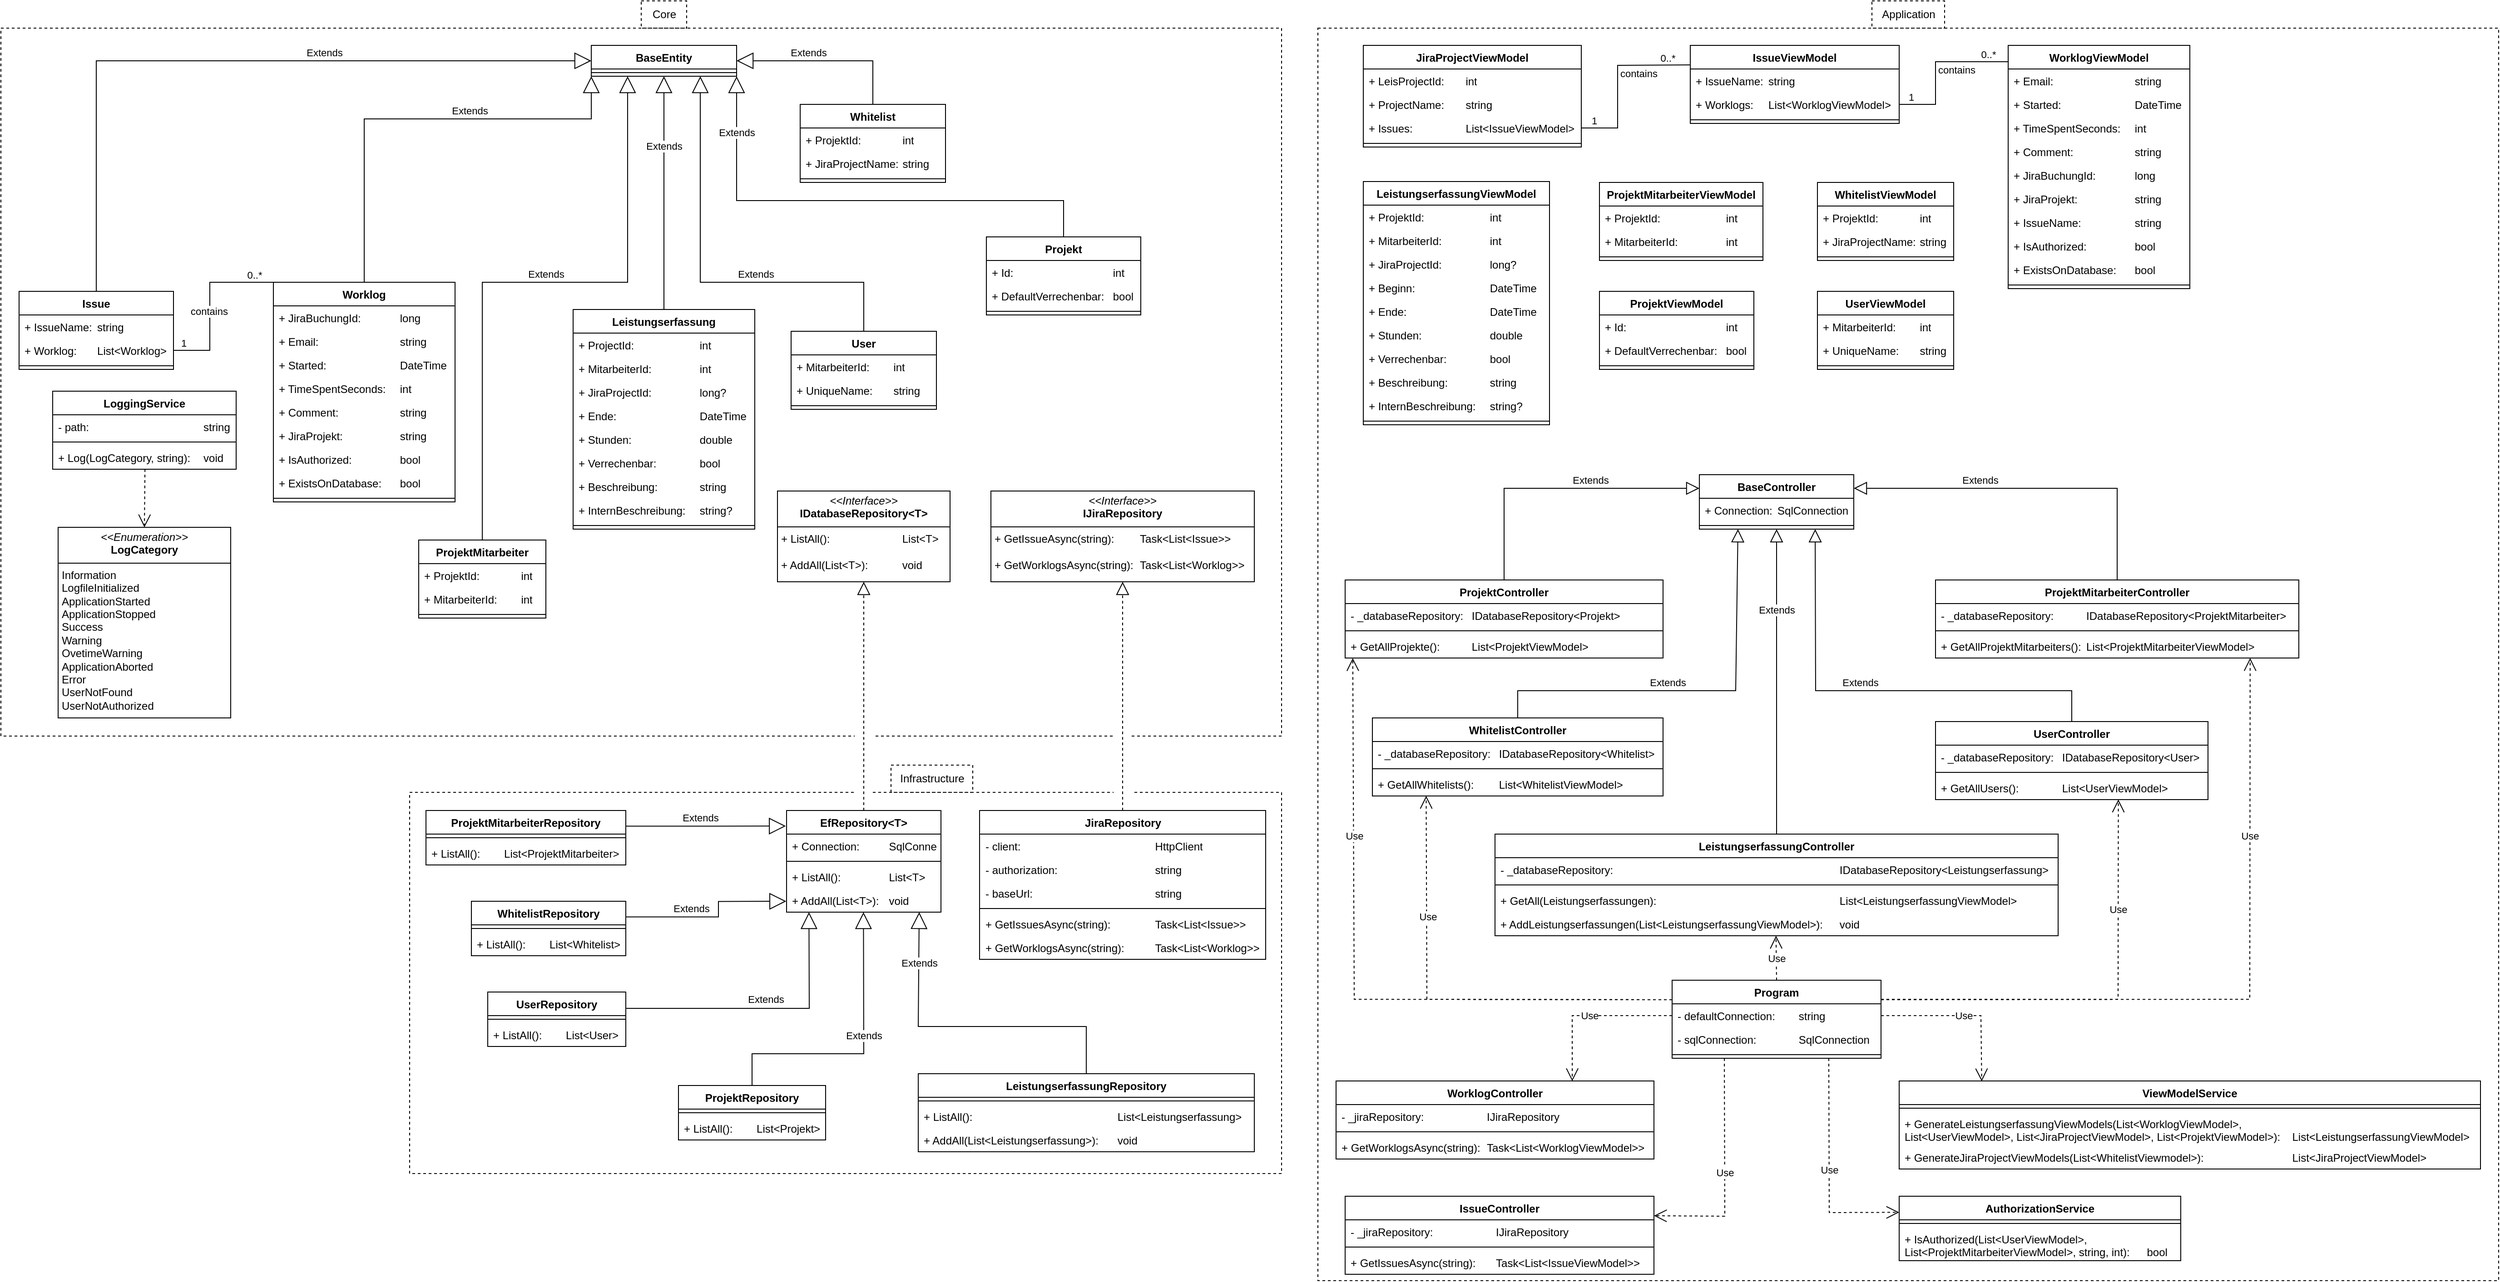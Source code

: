 <mxfile version="24.2.2" type="device">
  <diagram id="C5RBs43oDa-KdzZeNtuy" name="Page-1">
    <mxGraphModel dx="3631" dy="2625" grid="1" gridSize="10" guides="1" tooltips="1" connect="1" arrows="1" fold="1" page="0" pageScale="1" pageWidth="827" pageHeight="1169" math="0" shadow="0">
      <root>
        <mxCell id="WIyWlLk6GJQsqaUBKTNV-0" />
        <mxCell id="WIyWlLk6GJQsqaUBKTNV-1" parent="WIyWlLk6GJQsqaUBKTNV-0" />
        <mxCell id="gzu7Dr862qECexhaasFo-316" value="" style="rounded=0;whiteSpace=wrap;html=1;fillColor=none;dashed=1;" parent="WIyWlLk6GJQsqaUBKTNV-1" vertex="1">
          <mxGeometry x="-400" y="-1410" width="1300" height="1380" as="geometry" />
        </mxCell>
        <mxCell id="gzu7Dr862qECexhaasFo-172" value="" style="rounded=0;whiteSpace=wrap;html=1;fillColor=none;dashed=1;" parent="WIyWlLk6GJQsqaUBKTNV-1" vertex="1">
          <mxGeometry x="-1400" y="-568" width="960" height="420" as="geometry" />
        </mxCell>
        <mxCell id="gzu7Dr862qECexhaasFo-130" value="" style="rounded=0;whiteSpace=wrap;html=1;fillColor=none;dashed=1;" parent="WIyWlLk6GJQsqaUBKTNV-1" vertex="1">
          <mxGeometry x="-1850" y="-1410" width="1410" height="780" as="geometry" />
        </mxCell>
        <mxCell id="gzu7Dr862qECexhaasFo-53" value="BaseEntity" style="swimlane;fontStyle=1;align=center;verticalAlign=top;childLayout=stackLayout;horizontal=1;startSize=26;horizontalStack=0;resizeParent=1;resizeParentMax=0;resizeLast=0;collapsible=1;marginBottom=0;whiteSpace=wrap;html=1;" parent="WIyWlLk6GJQsqaUBKTNV-1" vertex="1">
          <mxGeometry x="-1200" y="-1391" width="160" height="34" as="geometry" />
        </mxCell>
        <mxCell id="gzu7Dr862qECexhaasFo-55" value="" style="line;strokeWidth=1;fillColor=none;align=left;verticalAlign=middle;spacingTop=-1;spacingLeft=3;spacingRight=3;rotatable=0;labelPosition=right;points=[];portConstraint=eastwest;strokeColor=inherit;" parent="gzu7Dr862qECexhaasFo-53" vertex="1">
          <mxGeometry y="26" width="160" height="8" as="geometry" />
        </mxCell>
        <mxCell id="gzu7Dr862qECexhaasFo-57" value="Issue" style="swimlane;fontStyle=1;align=center;verticalAlign=top;childLayout=stackLayout;horizontal=1;startSize=26;horizontalStack=0;resizeParent=1;resizeParentMax=0;resizeLast=0;collapsible=1;marginBottom=0;whiteSpace=wrap;html=1;" parent="WIyWlLk6GJQsqaUBKTNV-1" vertex="1">
          <mxGeometry x="-1830" y="-1120" width="170" height="86" as="geometry" />
        </mxCell>
        <mxCell id="gzu7Dr862qECexhaasFo-58" value="+ IssueName: &lt;span style=&quot;white-space: pre;&quot;&gt;&#x9;&lt;/span&gt;string" style="text;strokeColor=none;fillColor=none;align=left;verticalAlign=top;spacingLeft=4;spacingRight=4;overflow=hidden;rotatable=0;points=[[0,0.5],[1,0.5]];portConstraint=eastwest;whiteSpace=wrap;html=1;" parent="gzu7Dr862qECexhaasFo-57" vertex="1">
          <mxGeometry y="26" width="170" height="26" as="geometry" />
        </mxCell>
        <mxCell id="gzu7Dr862qECexhaasFo-62" value="+ Worklog: &lt;span style=&quot;white-space: pre;&quot;&gt;&#x9;&lt;/span&gt;List&amp;lt;Worklog&amp;gt;" style="text;strokeColor=none;fillColor=none;align=left;verticalAlign=top;spacingLeft=4;spacingRight=4;overflow=hidden;rotatable=0;points=[[0,0.5],[1,0.5]];portConstraint=eastwest;whiteSpace=wrap;html=1;" parent="gzu7Dr862qECexhaasFo-57" vertex="1">
          <mxGeometry y="52" width="170" height="26" as="geometry" />
        </mxCell>
        <mxCell id="gzu7Dr862qECexhaasFo-59" value="" style="line;strokeWidth=1;fillColor=none;align=left;verticalAlign=middle;spacingTop=-1;spacingLeft=3;spacingRight=3;rotatable=0;labelPosition=right;points=[];portConstraint=eastwest;strokeColor=inherit;" parent="gzu7Dr862qECexhaasFo-57" vertex="1">
          <mxGeometry y="78" width="170" height="8" as="geometry" />
        </mxCell>
        <mxCell id="gzu7Dr862qECexhaasFo-63" value="" style="endArrow=block;endSize=16;endFill=0;html=1;rounded=0;exitX=0.5;exitY=0;exitDx=0;exitDy=0;entryX=0;entryY=0.5;entryDx=0;entryDy=0;" parent="WIyWlLk6GJQsqaUBKTNV-1" source="gzu7Dr862qECexhaasFo-57" target="gzu7Dr862qECexhaasFo-53" edge="1">
          <mxGeometry width="160" relative="1" as="geometry">
            <mxPoint x="-1050" y="-945" as="sourcePoint" />
            <mxPoint x="-1200" y="-1360" as="targetPoint" />
            <Array as="points">
              <mxPoint x="-1745" y="-1374" />
            </Array>
          </mxGeometry>
        </mxCell>
        <mxCell id="gzu7Dr862qECexhaasFo-318" value="Extends" style="edgeLabel;html=1;align=center;verticalAlign=middle;resizable=0;points=[];" parent="gzu7Dr862qECexhaasFo-63" vertex="1" connectable="0">
          <mxGeometry x="0.263" y="2" relative="1" as="geometry">
            <mxPoint y="-7" as="offset" />
          </mxGeometry>
        </mxCell>
        <mxCell id="gzu7Dr862qECexhaasFo-68" value="Worklog" style="swimlane;fontStyle=1;align=center;verticalAlign=top;childLayout=stackLayout;horizontal=1;startSize=26;horizontalStack=0;resizeParent=1;resizeParentMax=0;resizeLast=0;collapsible=1;marginBottom=0;whiteSpace=wrap;html=1;" parent="WIyWlLk6GJQsqaUBKTNV-1" vertex="1">
          <mxGeometry x="-1550" y="-1130" width="200" height="242" as="geometry" />
        </mxCell>
        <mxCell id="gzu7Dr862qECexhaasFo-107" value="+ JiraBuchungId:&lt;span style=&quot;white-space: pre;&quot;&gt;&#x9;&lt;/span&gt;&lt;span style=&quot;white-space: pre;&quot;&gt;&#x9;&lt;/span&gt;long" style="text;strokeColor=none;fillColor=none;align=left;verticalAlign=top;spacingLeft=4;spacingRight=4;overflow=hidden;rotatable=0;points=[[0,0.5],[1,0.5]];portConstraint=eastwest;whiteSpace=wrap;html=1;" parent="gzu7Dr862qECexhaasFo-68" vertex="1">
          <mxGeometry y="26" width="200" height="26" as="geometry" />
        </mxCell>
        <mxCell id="gzu7Dr862qECexhaasFo-69" value="+ Email:&lt;span style=&quot;white-space: pre;&quot;&gt;&#x9;&lt;/span&gt;&lt;span style=&quot;white-space: pre;&quot;&gt;&#x9;&lt;span style=&quot;white-space: pre;&quot;&gt;&#x9;&lt;/span&gt;&lt;span style=&quot;white-space: pre;&quot;&gt;&#x9;&lt;/span&gt;&lt;/span&gt;string" style="text;strokeColor=none;fillColor=none;align=left;verticalAlign=top;spacingLeft=4;spacingRight=4;overflow=hidden;rotatable=0;points=[[0,0.5],[1,0.5]];portConstraint=eastwest;whiteSpace=wrap;html=1;" parent="gzu7Dr862qECexhaasFo-68" vertex="1">
          <mxGeometry y="52" width="200" height="26" as="geometry" />
        </mxCell>
        <mxCell id="gzu7Dr862qECexhaasFo-70" value="+ Started:&lt;span style=&quot;white-space: pre;&quot;&gt;&#x9;&lt;span style=&quot;white-space: pre;&quot;&gt;&#x9;&lt;/span&gt;&lt;span style=&quot;white-space: pre;&quot;&gt;&#x9;&lt;/span&gt;&lt;/span&gt;DateTime" style="text;strokeColor=none;fillColor=none;align=left;verticalAlign=top;spacingLeft=4;spacingRight=4;overflow=hidden;rotatable=0;points=[[0,0.5],[1,0.5]];portConstraint=eastwest;whiteSpace=wrap;html=1;" parent="gzu7Dr862qECexhaasFo-68" vertex="1">
          <mxGeometry y="78" width="200" height="26" as="geometry" />
        </mxCell>
        <mxCell id="gzu7Dr862qECexhaasFo-109" value="+ TimeSpentSeconds:&lt;span style=&quot;white-space: pre;&quot;&gt;&#x9;&lt;/span&gt;int" style="text;strokeColor=none;fillColor=none;align=left;verticalAlign=top;spacingLeft=4;spacingRight=4;overflow=hidden;rotatable=0;points=[[0,0.5],[1,0.5]];portConstraint=eastwest;whiteSpace=wrap;html=1;" parent="gzu7Dr862qECexhaasFo-68" vertex="1">
          <mxGeometry y="104" width="200" height="26" as="geometry" />
        </mxCell>
        <mxCell id="gzu7Dr862qECexhaasFo-108" value="+ Comment:&lt;span style=&quot;white-space: pre;&quot;&gt;&#x9;&lt;span style=&quot;white-space: pre;&quot;&gt;&#x9;&lt;/span&gt;&lt;span style=&quot;white-space: pre;&quot;&gt;&#x9;&lt;/span&gt;string&lt;/span&gt;" style="text;strokeColor=none;fillColor=none;align=left;verticalAlign=top;spacingLeft=4;spacingRight=4;overflow=hidden;rotatable=0;points=[[0,0.5],[1,0.5]];portConstraint=eastwest;whiteSpace=wrap;html=1;" parent="gzu7Dr862qECexhaasFo-68" vertex="1">
          <mxGeometry y="130" width="200" height="26" as="geometry" />
        </mxCell>
        <mxCell id="gzu7Dr862qECexhaasFo-106" value="+ JiraProjekt:&lt;span style=&quot;white-space: pre;&quot;&gt;&#x9;&lt;/span&gt;&lt;span style=&quot;white-space: pre;&quot;&gt;&#x9;&lt;/span&gt;&lt;span style=&quot;white-space: pre;&quot;&gt;&#x9;&lt;/span&gt;string" style="text;strokeColor=none;fillColor=none;align=left;verticalAlign=top;spacingLeft=4;spacingRight=4;overflow=hidden;rotatable=0;points=[[0,0.5],[1,0.5]];portConstraint=eastwest;whiteSpace=wrap;html=1;" parent="gzu7Dr862qECexhaasFo-68" vertex="1">
          <mxGeometry y="156" width="200" height="26" as="geometry" />
        </mxCell>
        <mxCell id="gzu7Dr862qECexhaasFo-105" value="+ IsAuthorized:&lt;span style=&quot;white-space: pre;&quot;&gt;&#x9;&lt;/span&gt;&lt;span style=&quot;white-space: pre;&quot;&gt;&#x9;&lt;/span&gt;bool" style="text;strokeColor=none;fillColor=none;align=left;verticalAlign=top;spacingLeft=4;spacingRight=4;overflow=hidden;rotatable=0;points=[[0,0.5],[1,0.5]];portConstraint=eastwest;whiteSpace=wrap;html=1;" parent="gzu7Dr862qECexhaasFo-68" vertex="1">
          <mxGeometry y="182" width="200" height="26" as="geometry" />
        </mxCell>
        <mxCell id="gzu7Dr862qECexhaasFo-104" value="+ ExistsOnDatabase:&lt;span style=&quot;white-space: pre;&quot;&gt;&#x9;&lt;/span&gt;bool" style="text;strokeColor=none;fillColor=none;align=left;verticalAlign=top;spacingLeft=4;spacingRight=4;overflow=hidden;rotatable=0;points=[[0,0.5],[1,0.5]];portConstraint=eastwest;whiteSpace=wrap;html=1;" parent="gzu7Dr862qECexhaasFo-68" vertex="1">
          <mxGeometry y="208" width="200" height="26" as="geometry" />
        </mxCell>
        <mxCell id="gzu7Dr862qECexhaasFo-71" value="" style="line;strokeWidth=1;fillColor=none;align=left;verticalAlign=middle;spacingTop=-1;spacingLeft=3;spacingRight=3;rotatable=0;labelPosition=right;points=[];portConstraint=eastwest;strokeColor=inherit;" parent="gzu7Dr862qECexhaasFo-68" vertex="1">
          <mxGeometry y="234" width="200" height="8" as="geometry" />
        </mxCell>
        <mxCell id="gzu7Dr862qECexhaasFo-72" value="Whitelist" style="swimlane;fontStyle=1;align=center;verticalAlign=top;childLayout=stackLayout;horizontal=1;startSize=26;horizontalStack=0;resizeParent=1;resizeParentMax=0;resizeLast=0;collapsible=1;marginBottom=0;whiteSpace=wrap;html=1;" parent="WIyWlLk6GJQsqaUBKTNV-1" vertex="1">
          <mxGeometry x="-970" y="-1326" width="160" height="86" as="geometry" />
        </mxCell>
        <mxCell id="gzu7Dr862qECexhaasFo-73" value="+ ProjektId: &lt;span style=&quot;white-space: pre;&quot;&gt;&#x9;&lt;/span&gt;&lt;span style=&quot;white-space: pre;&quot;&gt;&#x9;&lt;/span&gt;int" style="text;strokeColor=none;fillColor=none;align=left;verticalAlign=top;spacingLeft=4;spacingRight=4;overflow=hidden;rotatable=0;points=[[0,0.5],[1,0.5]];portConstraint=eastwest;whiteSpace=wrap;html=1;" parent="gzu7Dr862qECexhaasFo-72" vertex="1">
          <mxGeometry y="26" width="160" height="26" as="geometry" />
        </mxCell>
        <mxCell id="gzu7Dr862qECexhaasFo-74" value="+ JiraProjectName:&lt;span style=&quot;white-space: pre;&quot;&gt;&#x9;&lt;/span&gt;string" style="text;strokeColor=none;fillColor=none;align=left;verticalAlign=top;spacingLeft=4;spacingRight=4;overflow=hidden;rotatable=0;points=[[0,0.5],[1,0.5]];portConstraint=eastwest;whiteSpace=wrap;html=1;" parent="gzu7Dr862qECexhaasFo-72" vertex="1">
          <mxGeometry y="52" width="160" height="26" as="geometry" />
        </mxCell>
        <mxCell id="gzu7Dr862qECexhaasFo-75" value="" style="line;strokeWidth=1;fillColor=none;align=left;verticalAlign=middle;spacingTop=-1;spacingLeft=3;spacingRight=3;rotatable=0;labelPosition=right;points=[];portConstraint=eastwest;strokeColor=inherit;" parent="gzu7Dr862qECexhaasFo-72" vertex="1">
          <mxGeometry y="78" width="160" height="8" as="geometry" />
        </mxCell>
        <mxCell id="gzu7Dr862qECexhaasFo-76" value="User" style="swimlane;fontStyle=1;align=center;verticalAlign=top;childLayout=stackLayout;horizontal=1;startSize=26;horizontalStack=0;resizeParent=1;resizeParentMax=0;resizeLast=0;collapsible=1;marginBottom=0;whiteSpace=wrap;html=1;" parent="WIyWlLk6GJQsqaUBKTNV-1" vertex="1">
          <mxGeometry x="-980" y="-1076" width="160" height="86" as="geometry" />
        </mxCell>
        <mxCell id="gzu7Dr862qECexhaasFo-77" value="+ MitarbeiterId:&lt;span style=&quot;white-space: pre;&quot;&gt;&#x9;&lt;/span&gt;int" style="text;strokeColor=none;fillColor=none;align=left;verticalAlign=top;spacingLeft=4;spacingRight=4;overflow=hidden;rotatable=0;points=[[0,0.5],[1,0.5]];portConstraint=eastwest;whiteSpace=wrap;html=1;" parent="gzu7Dr862qECexhaasFo-76" vertex="1">
          <mxGeometry y="26" width="160" height="26" as="geometry" />
        </mxCell>
        <mxCell id="gzu7Dr862qECexhaasFo-78" value="+ UniqueName:&lt;span style=&quot;white-space: pre;&quot;&gt;&#x9;&lt;/span&gt;string" style="text;strokeColor=none;fillColor=none;align=left;verticalAlign=top;spacingLeft=4;spacingRight=4;overflow=hidden;rotatable=0;points=[[0,0.5],[1,0.5]];portConstraint=eastwest;whiteSpace=wrap;html=1;" parent="gzu7Dr862qECexhaasFo-76" vertex="1">
          <mxGeometry y="52" width="160" height="26" as="geometry" />
        </mxCell>
        <mxCell id="gzu7Dr862qECexhaasFo-79" value="" style="line;strokeWidth=1;fillColor=none;align=left;verticalAlign=middle;spacingTop=-1;spacingLeft=3;spacingRight=3;rotatable=0;labelPosition=right;points=[];portConstraint=eastwest;strokeColor=inherit;" parent="gzu7Dr862qECexhaasFo-76" vertex="1">
          <mxGeometry y="78" width="160" height="8" as="geometry" />
        </mxCell>
        <mxCell id="gzu7Dr862qECexhaasFo-80" value="ProjektMitarbeiter" style="swimlane;fontStyle=1;align=center;verticalAlign=top;childLayout=stackLayout;horizontal=1;startSize=26;horizontalStack=0;resizeParent=1;resizeParentMax=0;resizeLast=0;collapsible=1;marginBottom=0;whiteSpace=wrap;html=1;" parent="WIyWlLk6GJQsqaUBKTNV-1" vertex="1">
          <mxGeometry x="-1390" y="-846" width="140" height="86" as="geometry" />
        </mxCell>
        <mxCell id="gzu7Dr862qECexhaasFo-81" value="+ ProjektId:&lt;span style=&quot;white-space: pre;&quot;&gt;&#x9;&lt;span style=&quot;white-space: pre;&quot;&gt;&#x9;&lt;/span&gt;&lt;/span&gt;int" style="text;strokeColor=none;fillColor=none;align=left;verticalAlign=top;spacingLeft=4;spacingRight=4;overflow=hidden;rotatable=0;points=[[0,0.5],[1,0.5]];portConstraint=eastwest;whiteSpace=wrap;html=1;" parent="gzu7Dr862qECexhaasFo-80" vertex="1">
          <mxGeometry y="26" width="140" height="26" as="geometry" />
        </mxCell>
        <mxCell id="gzu7Dr862qECexhaasFo-82" value="+ MitarbeiterId:&lt;span style=&quot;white-space: pre;&quot;&gt;&#x9;&lt;/span&gt;int" style="text;strokeColor=none;fillColor=none;align=left;verticalAlign=top;spacingLeft=4;spacingRight=4;overflow=hidden;rotatable=0;points=[[0,0.5],[1,0.5]];portConstraint=eastwest;whiteSpace=wrap;html=1;" parent="gzu7Dr862qECexhaasFo-80" vertex="1">
          <mxGeometry y="52" width="140" height="26" as="geometry" />
        </mxCell>
        <mxCell id="gzu7Dr862qECexhaasFo-83" value="" style="line;strokeWidth=1;fillColor=none;align=left;verticalAlign=middle;spacingTop=-1;spacingLeft=3;spacingRight=3;rotatable=0;labelPosition=right;points=[];portConstraint=eastwest;strokeColor=inherit;" parent="gzu7Dr862qECexhaasFo-80" vertex="1">
          <mxGeometry y="78" width="140" height="8" as="geometry" />
        </mxCell>
        <mxCell id="gzu7Dr862qECexhaasFo-84" value="Projekt" style="swimlane;fontStyle=1;align=center;verticalAlign=top;childLayout=stackLayout;horizontal=1;startSize=26;horizontalStack=0;resizeParent=1;resizeParentMax=0;resizeLast=0;collapsible=1;marginBottom=0;whiteSpace=wrap;html=1;" parent="WIyWlLk6GJQsqaUBKTNV-1" vertex="1">
          <mxGeometry x="-765" y="-1180" width="170" height="86" as="geometry" />
        </mxCell>
        <mxCell id="gzu7Dr862qECexhaasFo-85" value="+ Id: &lt;span style=&quot;white-space: pre;&quot;&gt;&#x9;&lt;/span&gt;&lt;span style=&quot;white-space: pre;&quot;&gt;&#x9;&lt;/span&gt;&lt;span style=&quot;white-space: pre;&quot;&gt;&#x9;&lt;/span&gt;&lt;span style=&quot;white-space: pre;&quot;&gt;&#x9;&lt;/span&gt;int" style="text;strokeColor=none;fillColor=none;align=left;verticalAlign=top;spacingLeft=4;spacingRight=4;overflow=hidden;rotatable=0;points=[[0,0.5],[1,0.5]];portConstraint=eastwest;whiteSpace=wrap;html=1;" parent="gzu7Dr862qECexhaasFo-84" vertex="1">
          <mxGeometry y="26" width="170" height="26" as="geometry" />
        </mxCell>
        <mxCell id="gzu7Dr862qECexhaasFo-86" value="+ DefaultVerrechenbar: &lt;span style=&quot;white-space: pre;&quot;&gt;&#x9;&lt;/span&gt;bool" style="text;strokeColor=none;fillColor=none;align=left;verticalAlign=top;spacingLeft=4;spacingRight=4;overflow=hidden;rotatable=0;points=[[0,0.5],[1,0.5]];portConstraint=eastwest;whiteSpace=wrap;html=1;" parent="gzu7Dr862qECexhaasFo-84" vertex="1">
          <mxGeometry y="52" width="170" height="26" as="geometry" />
        </mxCell>
        <mxCell id="gzu7Dr862qECexhaasFo-87" value="" style="line;strokeWidth=1;fillColor=none;align=left;verticalAlign=middle;spacingTop=-1;spacingLeft=3;spacingRight=3;rotatable=0;labelPosition=right;points=[];portConstraint=eastwest;strokeColor=inherit;" parent="gzu7Dr862qECexhaasFo-84" vertex="1">
          <mxGeometry y="78" width="170" height="8" as="geometry" />
        </mxCell>
        <mxCell id="gzu7Dr862qECexhaasFo-88" value="Leistungserfassung" style="swimlane;fontStyle=1;align=center;verticalAlign=top;childLayout=stackLayout;horizontal=1;startSize=26;horizontalStack=0;resizeParent=1;resizeParentMax=0;resizeLast=0;collapsible=1;marginBottom=0;whiteSpace=wrap;html=1;" parent="WIyWlLk6GJQsqaUBKTNV-1" vertex="1">
          <mxGeometry x="-1220" y="-1100" width="200" height="242" as="geometry" />
        </mxCell>
        <mxCell id="gzu7Dr862qECexhaasFo-89" value="+ ProjectId: &lt;span style=&quot;white-space: pre;&quot;&gt;&#x9;&lt;/span&gt;&lt;span style=&quot;white-space: pre;&quot;&gt;&#x9;&lt;/span&gt;&lt;span style=&quot;white-space: pre;&quot;&gt;&#x9;&lt;/span&gt;int" style="text;strokeColor=none;fillColor=none;align=left;verticalAlign=top;spacingLeft=4;spacingRight=4;overflow=hidden;rotatable=0;points=[[0,0.5],[1,0.5]];portConstraint=eastwest;whiteSpace=wrap;html=1;" parent="gzu7Dr862qECexhaasFo-88" vertex="1">
          <mxGeometry y="26" width="200" height="26" as="geometry" />
        </mxCell>
        <mxCell id="gzu7Dr862qECexhaasFo-90" value="+ MitarbeiterId: &lt;span style=&quot;white-space: pre;&quot;&gt;&#x9;&lt;/span&gt;&lt;span style=&quot;white-space: pre;&quot;&gt;&#x9;&lt;/span&gt;int" style="text;strokeColor=none;fillColor=none;align=left;verticalAlign=top;spacingLeft=4;spacingRight=4;overflow=hidden;rotatable=0;points=[[0,0.5],[1,0.5]];portConstraint=eastwest;whiteSpace=wrap;html=1;" parent="gzu7Dr862qECexhaasFo-88" vertex="1">
          <mxGeometry y="52" width="200" height="26" as="geometry" />
        </mxCell>
        <mxCell id="gzu7Dr862qECexhaasFo-98" value="+ JiraProjectId: &lt;span style=&quot;white-space: pre;&quot;&gt;&#x9;&lt;/span&gt;&lt;span style=&quot;white-space: pre;&quot;&gt;&#x9;&lt;/span&gt;long?" style="text;strokeColor=none;fillColor=none;align=left;verticalAlign=top;spacingLeft=4;spacingRight=4;overflow=hidden;rotatable=0;points=[[0,0.5],[1,0.5]];portConstraint=eastwest;whiteSpace=wrap;html=1;" parent="gzu7Dr862qECexhaasFo-88" vertex="1">
          <mxGeometry y="78" width="200" height="26" as="geometry" />
        </mxCell>
        <mxCell id="gzu7Dr862qECexhaasFo-96" value="+ Ende: &lt;span style=&quot;white-space: pre;&quot;&gt;&#x9;&lt;/span&gt;&lt;span style=&quot;white-space: pre;&quot;&gt;&#x9;&lt;/span&gt;&lt;span style=&quot;white-space: pre;&quot;&gt;&#x9;&lt;/span&gt;&lt;span style=&quot;white-space: pre;&quot;&gt;&#x9;&lt;/span&gt;DateTime" style="text;strokeColor=none;fillColor=none;align=left;verticalAlign=top;spacingLeft=4;spacingRight=4;overflow=hidden;rotatable=0;points=[[0,0.5],[1,0.5]];portConstraint=eastwest;whiteSpace=wrap;html=1;" parent="gzu7Dr862qECexhaasFo-88" vertex="1">
          <mxGeometry y="104" width="200" height="26" as="geometry" />
        </mxCell>
        <mxCell id="gzu7Dr862qECexhaasFo-95" value="+ Stunden: &lt;span style=&quot;white-space: pre;&quot;&gt;&#x9;&lt;/span&gt;&lt;span style=&quot;white-space: pre;&quot;&gt;&#x9;&lt;/span&gt;&lt;span style=&quot;white-space: pre;&quot;&gt;&#x9;&lt;/span&gt;double" style="text;strokeColor=none;fillColor=none;align=left;verticalAlign=top;spacingLeft=4;spacingRight=4;overflow=hidden;rotatable=0;points=[[0,0.5],[1,0.5]];portConstraint=eastwest;whiteSpace=wrap;html=1;" parent="gzu7Dr862qECexhaasFo-88" vertex="1">
          <mxGeometry y="130" width="200" height="26" as="geometry" />
        </mxCell>
        <mxCell id="gzu7Dr862qECexhaasFo-94" value="+ Verrechenbar: &lt;span style=&quot;white-space: pre;&quot;&gt;&#x9;&lt;/span&gt;&lt;span style=&quot;white-space: pre;&quot;&gt;&#x9;&lt;/span&gt;bool" style="text;strokeColor=none;fillColor=none;align=left;verticalAlign=top;spacingLeft=4;spacingRight=4;overflow=hidden;rotatable=0;points=[[0,0.5],[1,0.5]];portConstraint=eastwest;whiteSpace=wrap;html=1;" parent="gzu7Dr862qECexhaasFo-88" vertex="1">
          <mxGeometry y="156" width="200" height="26" as="geometry" />
        </mxCell>
        <mxCell id="gzu7Dr862qECexhaasFo-93" value="+ Beschreibung: &lt;span style=&quot;white-space: pre;&quot;&gt;&#x9;&lt;span style=&quot;white-space: pre;&quot;&gt;&#x9;&lt;/span&gt;&lt;/span&gt;string" style="text;strokeColor=none;fillColor=none;align=left;verticalAlign=top;spacingLeft=4;spacingRight=4;overflow=hidden;rotatable=0;points=[[0,0.5],[1,0.5]];portConstraint=eastwest;whiteSpace=wrap;html=1;" parent="gzu7Dr862qECexhaasFo-88" vertex="1">
          <mxGeometry y="182" width="200" height="26" as="geometry" />
        </mxCell>
        <mxCell id="gzu7Dr862qECexhaasFo-92" value="+ InternBeschreibung: &lt;span style=&quot;white-space: pre;&quot;&gt;&#x9;&lt;/span&gt;string?" style="text;strokeColor=none;fillColor=none;align=left;verticalAlign=top;spacingLeft=4;spacingRight=4;overflow=hidden;rotatable=0;points=[[0,0.5],[1,0.5]];portConstraint=eastwest;whiteSpace=wrap;html=1;" parent="gzu7Dr862qECexhaasFo-88" vertex="1">
          <mxGeometry y="208" width="200" height="26" as="geometry" />
        </mxCell>
        <mxCell id="gzu7Dr862qECexhaasFo-91" value="" style="line;strokeWidth=1;fillColor=none;align=left;verticalAlign=middle;spacingTop=-1;spacingLeft=3;spacingRight=3;rotatable=0;labelPosition=right;points=[];portConstraint=eastwest;strokeColor=inherit;" parent="gzu7Dr862qECexhaasFo-88" vertex="1">
          <mxGeometry y="234" width="200" height="8" as="geometry" />
        </mxCell>
        <mxCell id="gzu7Dr862qECexhaasFo-100" value="" style="endArrow=block;endSize=16;endFill=0;html=1;rounded=0;exitX=0.5;exitY=0;exitDx=0;exitDy=0;entryX=1;entryY=1;entryDx=0;entryDy=0;" parent="WIyWlLk6GJQsqaUBKTNV-1" source="gzu7Dr862qECexhaasFo-84" target="gzu7Dr862qECexhaasFo-53" edge="1">
          <mxGeometry width="160" relative="1" as="geometry">
            <mxPoint x="-1000" y="-1184" as="sourcePoint" />
            <mxPoint x="-1040" y="-1341" as="targetPoint" />
            <Array as="points">
              <mxPoint x="-680" y="-1220" />
              <mxPoint x="-1040" y="-1220" />
            </Array>
          </mxGeometry>
        </mxCell>
        <mxCell id="gzu7Dr862qECexhaasFo-321" value="Extends" style="edgeLabel;html=1;align=center;verticalAlign=middle;resizable=0;points=[];" parent="gzu7Dr862qECexhaasFo-100" vertex="1" connectable="0">
          <mxGeometry x="0.77" relative="1" as="geometry">
            <mxPoint as="offset" />
          </mxGeometry>
        </mxCell>
        <mxCell id="gzu7Dr862qECexhaasFo-101" value="" style="endArrow=block;endSize=16;endFill=0;html=1;rounded=0;exitX=0.5;exitY=0;exitDx=0;exitDy=0;entryX=0.25;entryY=1;entryDx=0;entryDy=0;" parent="WIyWlLk6GJQsqaUBKTNV-1" source="gzu7Dr862qECexhaasFo-80" target="gzu7Dr862qECexhaasFo-53" edge="1">
          <mxGeometry width="160" relative="1" as="geometry">
            <mxPoint x="-1000" y="-1184" as="sourcePoint" />
            <mxPoint x="-1070" y="-1347" as="targetPoint" />
            <Array as="points">
              <mxPoint x="-1320" y="-1130" />
              <mxPoint x="-1160" y="-1130" />
            </Array>
          </mxGeometry>
        </mxCell>
        <mxCell id="gzu7Dr862qECexhaasFo-323" value="Extends" style="edgeLabel;html=1;align=center;verticalAlign=middle;resizable=0;points=[];" parent="gzu7Dr862qECexhaasFo-101" vertex="1" connectable="0">
          <mxGeometry x="0.051" y="-1" relative="1" as="geometry">
            <mxPoint x="1" y="-10" as="offset" />
          </mxGeometry>
        </mxCell>
        <mxCell id="gzu7Dr862qECexhaasFo-102" value="" style="endArrow=block;endSize=16;endFill=0;html=1;rounded=0;entryX=0.75;entryY=1;entryDx=0;entryDy=0;exitX=0.5;exitY=0;exitDx=0;exitDy=0;" parent="WIyWlLk6GJQsqaUBKTNV-1" source="gzu7Dr862qECexhaasFo-76" target="gzu7Dr862qECexhaasFo-53" edge="1">
          <mxGeometry width="160" relative="1" as="geometry">
            <mxPoint x="-1275" y="-1118" as="sourcePoint" />
            <mxPoint x="-1110" y="-1347" as="targetPoint" />
            <Array as="points">
              <mxPoint x="-900" y="-1130" />
              <mxPoint x="-1080" y="-1130" />
            </Array>
          </mxGeometry>
        </mxCell>
        <mxCell id="gzu7Dr862qECexhaasFo-322" value="Extends" style="edgeLabel;html=1;align=center;verticalAlign=middle;resizable=0;points=[];" parent="gzu7Dr862qECexhaasFo-102" vertex="1" connectable="0">
          <mxGeometry x="-0.25" y="1" relative="1" as="geometry">
            <mxPoint y="-10" as="offset" />
          </mxGeometry>
        </mxCell>
        <mxCell id="gzu7Dr862qECexhaasFo-103" value="" style="endArrow=block;endSize=16;endFill=0;html=1;rounded=0;exitX=0.5;exitY=0;exitDx=0;exitDy=0;entryX=1;entryY=0.5;entryDx=0;entryDy=0;" parent="WIyWlLk6GJQsqaUBKTNV-1" source="gzu7Dr862qECexhaasFo-72" target="gzu7Dr862qECexhaasFo-53" edge="1">
          <mxGeometry width="160" relative="1" as="geometry">
            <mxPoint x="-1275" y="-1118" as="sourcePoint" />
            <mxPoint x="-1060" y="-1260" as="targetPoint" />
            <Array as="points">
              <mxPoint x="-890" y="-1374" />
            </Array>
          </mxGeometry>
        </mxCell>
        <mxCell id="gzu7Dr862qECexhaasFo-320" value="Extends" style="edgeLabel;html=1;align=center;verticalAlign=middle;resizable=0;points=[];" parent="gzu7Dr862qECexhaasFo-103" vertex="1" connectable="0">
          <mxGeometry x="0.203" y="-1" relative="1" as="geometry">
            <mxPoint y="-8" as="offset" />
          </mxGeometry>
        </mxCell>
        <mxCell id="gzu7Dr862qECexhaasFo-110" value="" style="endArrow=block;endSize=16;endFill=0;html=1;rounded=0;exitX=0.5;exitY=0;exitDx=0;exitDy=0;entryX=0;entryY=1;entryDx=0;entryDy=0;" parent="WIyWlLk6GJQsqaUBKTNV-1" source="gzu7Dr862qECexhaasFo-68" target="gzu7Dr862qECexhaasFo-53" edge="1">
          <mxGeometry width="160" relative="1" as="geometry">
            <mxPoint x="-1000" y="-1184" as="sourcePoint" />
            <mxPoint x="-1080" y="-1330" as="targetPoint" />
            <Array as="points">
              <mxPoint x="-1450" y="-1150" />
              <mxPoint x="-1450" y="-1310" />
              <mxPoint x="-1200" y="-1310" />
            </Array>
          </mxGeometry>
        </mxCell>
        <mxCell id="gzu7Dr862qECexhaasFo-319" value="Extends" style="edgeLabel;html=1;align=center;verticalAlign=middle;resizable=0;points=[];" parent="gzu7Dr862qECexhaasFo-110" vertex="1" connectable="0">
          <mxGeometry x="0.227" relative="1" as="geometry">
            <mxPoint x="3" y="-9" as="offset" />
          </mxGeometry>
        </mxCell>
        <mxCell id="gzu7Dr862qECexhaasFo-99" value="Extends" style="endArrow=block;endSize=16;endFill=0;html=1;rounded=0;exitX=0.5;exitY=0;exitDx=0;exitDy=0;entryX=0.5;entryY=1;entryDx=0;entryDy=0;" parent="WIyWlLk6GJQsqaUBKTNV-1" source="gzu7Dr862qECexhaasFo-88" target="gzu7Dr862qECexhaasFo-53" edge="1">
          <mxGeometry x="0.401" width="160" relative="1" as="geometry">
            <mxPoint x="-1280" y="-1118" as="sourcePoint" />
            <mxPoint x="-1120" y="-1330" as="targetPoint" />
            <mxPoint as="offset" />
          </mxGeometry>
        </mxCell>
        <mxCell id="gzu7Dr862qECexhaasFo-111" value="" style="endArrow=none;html=1;rounded=0;exitX=1;exitY=0.5;exitDx=0;exitDy=0;entryX=0;entryY=0;entryDx=0;entryDy=0;" parent="WIyWlLk6GJQsqaUBKTNV-1" source="gzu7Dr862qECexhaasFo-62" target="gzu7Dr862qECexhaasFo-68" edge="1">
          <mxGeometry width="50" height="50" relative="1" as="geometry">
            <mxPoint x="-1680" y="-1030" as="sourcePoint" />
            <mxPoint x="-1630" y="-1080" as="targetPoint" />
            <Array as="points">
              <mxPoint x="-1620" y="-1055" />
              <mxPoint x="-1620" y="-1130" />
            </Array>
          </mxGeometry>
        </mxCell>
        <mxCell id="gzu7Dr862qECexhaasFo-112" value="1" style="edgeLabel;html=1;align=center;verticalAlign=middle;resizable=0;points=[];" parent="gzu7Dr862qECexhaasFo-111" vertex="1" connectable="0">
          <mxGeometry x="-0.883" y="1" relative="1" as="geometry">
            <mxPoint y="-7" as="offset" />
          </mxGeometry>
        </mxCell>
        <mxCell id="gzu7Dr862qECexhaasFo-113" value="0..*" style="edgeLabel;html=1;align=center;verticalAlign=middle;resizable=0;points=[];" parent="gzu7Dr862qECexhaasFo-111" vertex="1" connectable="0">
          <mxGeometry x="0.766" y="2" relative="1" as="geometry">
            <mxPoint y="-6" as="offset" />
          </mxGeometry>
        </mxCell>
        <mxCell id="gzu7Dr862qECexhaasFo-114" value="contains" style="edgeLabel;html=1;align=center;verticalAlign=middle;resizable=0;points=[];" parent="gzu7Dr862qECexhaasFo-111" vertex="1" connectable="0">
          <mxGeometry x="-0.102" y="1" relative="1" as="geometry">
            <mxPoint as="offset" />
          </mxGeometry>
        </mxCell>
        <mxCell id="gzu7Dr862qECexhaasFo-119" value="&lt;p style=&quot;margin:0px;margin-top:4px;text-align:center;&quot;&gt;&lt;i&gt;&amp;lt;&amp;lt;Enumeration&amp;gt;&amp;gt;&lt;/i&gt;&lt;br&gt;&lt;b&gt;LogCategory&lt;/b&gt;&lt;/p&gt;&lt;hr size=&quot;1&quot; style=&quot;border-style:solid;&quot;&gt;&lt;p style=&quot;margin:0px;margin-left:4px;&quot;&gt;Information&lt;/p&gt;&lt;p style=&quot;margin:0px;margin-left:4px;&quot;&gt;LogfileInitialized&lt;/p&gt;&lt;p style=&quot;margin:0px;margin-left:4px;&quot;&gt;ApplicationStarted&lt;/p&gt;&lt;p style=&quot;margin:0px;margin-left:4px;&quot;&gt;ApplicationStopped&lt;/p&gt;&lt;p style=&quot;margin:0px;margin-left:4px;&quot;&gt;Success&lt;/p&gt;&lt;p style=&quot;margin:0px;margin-left:4px;&quot;&gt;Warning&lt;/p&gt;&lt;p style=&quot;margin:0px;margin-left:4px;&quot;&gt;OvetimeWarning&lt;/p&gt;&lt;p style=&quot;margin:0px;margin-left:4px;&quot;&gt;ApplicationAborted&lt;/p&gt;&lt;p style=&quot;margin:0px;margin-left:4px;&quot;&gt;Error&lt;/p&gt;&lt;p style=&quot;margin:0px;margin-left:4px;&quot;&gt;UserNotFound&lt;/p&gt;&lt;p style=&quot;margin:0px;margin-left:4px;&quot;&gt;UserNotAuthorized&lt;/p&gt;" style="verticalAlign=top;align=left;overflow=fill;html=1;whiteSpace=wrap;" parent="WIyWlLk6GJQsqaUBKTNV-1" vertex="1">
          <mxGeometry x="-1787" y="-860" width="190" height="210" as="geometry" />
        </mxCell>
        <mxCell id="gzu7Dr862qECexhaasFo-120" value="LoggingService" style="swimlane;fontStyle=1;align=center;verticalAlign=top;childLayout=stackLayout;horizontal=1;startSize=26;horizontalStack=0;resizeParent=1;resizeParentMax=0;resizeLast=0;collapsible=1;marginBottom=0;whiteSpace=wrap;html=1;" parent="WIyWlLk6GJQsqaUBKTNV-1" vertex="1">
          <mxGeometry x="-1793" y="-1010" width="202" height="86" as="geometry" />
        </mxCell>
        <mxCell id="gzu7Dr862qECexhaasFo-121" value="- path:&lt;span style=&quot;white-space: pre;&quot;&gt;&#x9;&lt;span style=&quot;white-space: pre;&quot;&gt;&#x9;&lt;/span&gt;&lt;span style=&quot;white-space: pre;&quot;&gt;&#x9;&lt;/span&gt;&lt;span style=&quot;white-space: pre;&quot;&gt;&#x9;&lt;/span&gt;&lt;span style=&quot;white-space: pre;&quot;&gt;&#x9;&lt;/span&gt;&lt;/span&gt;string" style="text;strokeColor=none;fillColor=none;align=left;verticalAlign=top;spacingLeft=4;spacingRight=4;overflow=hidden;rotatable=0;points=[[0,0.5],[1,0.5]];portConstraint=eastwest;whiteSpace=wrap;html=1;" parent="gzu7Dr862qECexhaasFo-120" vertex="1">
          <mxGeometry y="26" width="202" height="26" as="geometry" />
        </mxCell>
        <mxCell id="gzu7Dr862qECexhaasFo-122" value="" style="line;strokeWidth=1;fillColor=none;align=left;verticalAlign=middle;spacingTop=-1;spacingLeft=3;spacingRight=3;rotatable=0;labelPosition=right;points=[];portConstraint=eastwest;strokeColor=inherit;" parent="gzu7Dr862qECexhaasFo-120" vertex="1">
          <mxGeometry y="52" width="202" height="8" as="geometry" />
        </mxCell>
        <mxCell id="gzu7Dr862qECexhaasFo-123" value="+ Log(LogCategory, string): &lt;span style=&quot;white-space: pre;&quot;&gt;&#x9;&lt;/span&gt;void" style="text;strokeColor=none;fillColor=none;align=left;verticalAlign=top;spacingLeft=4;spacingRight=4;overflow=hidden;rotatable=0;points=[[0,0.5],[1,0.5]];portConstraint=eastwest;whiteSpace=wrap;html=1;" parent="gzu7Dr862qECexhaasFo-120" vertex="1">
          <mxGeometry y="60" width="202" height="26" as="geometry" />
        </mxCell>
        <mxCell id="gzu7Dr862qECexhaasFo-127" value="" style="endArrow=open;endSize=12;dashed=1;html=1;rounded=0;entryX=0.5;entryY=0;entryDx=0;entryDy=0;exitX=0.503;exitY=1;exitDx=0;exitDy=0;exitPerimeter=0;" parent="WIyWlLk6GJQsqaUBKTNV-1" source="gzu7Dr862qECexhaasFo-123" target="gzu7Dr862qECexhaasFo-119" edge="1">
          <mxGeometry width="160" relative="1" as="geometry">
            <mxPoint x="-1593" y="-900" as="sourcePoint" />
            <mxPoint x="-1513" y="-770" as="targetPoint" />
          </mxGeometry>
        </mxCell>
        <mxCell id="gzu7Dr862qECexhaasFo-128" value="&lt;p style=&quot;margin:0px;margin-top:4px;text-align:center;&quot;&gt;&lt;i&gt;&amp;lt;&amp;lt;Interface&amp;gt;&amp;gt;&lt;/i&gt;&lt;br&gt;&lt;b&gt;IDatabaseRepository&amp;lt;T&amp;gt;&lt;/b&gt;&lt;/p&gt;&lt;hr size=&quot;1&quot; style=&quot;border-style:solid;&quot;&gt;&lt;p style=&quot;margin:0px;margin-left:4px;&quot;&gt;+ ListAll():&lt;span style=&quot;white-space: pre;&quot;&gt;&#x9;&lt;span style=&quot;white-space: pre;&quot;&gt;&#x9;&lt;/span&gt;&lt;span style=&quot;white-space: pre;&quot;&gt;&#x9;&lt;/span&gt;&lt;/span&gt;List&amp;lt;T&amp;gt;&lt;/p&gt;&lt;p style=&quot;margin:0px;margin-left:4px;&quot;&gt;&lt;br&gt;&lt;/p&gt;&lt;p style=&quot;margin:0px;margin-left:4px;&quot;&gt;+ AddAll(List&amp;lt;T&amp;gt;):&lt;span style=&quot;white-space: pre;&quot;&gt;&#x9;&lt;/span&gt;&lt;span style=&quot;white-space: pre;&quot;&gt;&#x9;&lt;/span&gt;void&lt;/p&gt;" style="verticalAlign=top;align=left;overflow=fill;html=1;whiteSpace=wrap;" parent="WIyWlLk6GJQsqaUBKTNV-1" vertex="1">
          <mxGeometry x="-995" y="-900" width="190" height="100" as="geometry" />
        </mxCell>
        <mxCell id="gzu7Dr862qECexhaasFo-129" value="&lt;p style=&quot;margin:0px;margin-top:4px;text-align:center;&quot;&gt;&lt;i&gt;&amp;lt;&amp;lt;Interface&amp;gt;&amp;gt;&lt;/i&gt;&lt;br&gt;&lt;b&gt;IJiraRepository&lt;/b&gt;&lt;/p&gt;&lt;hr size=&quot;1&quot; style=&quot;border-style:solid;&quot;&gt;&lt;p style=&quot;margin:0px;margin-left:4px;&quot;&gt;&lt;/p&gt;&lt;p style=&quot;margin:0px;margin-left:4px;&quot;&gt;+ GetIssueAsync(string):&amp;nbsp;&lt;span style=&quot;white-space: pre;&quot;&gt;&#x9;&lt;/span&gt;Task&amp;lt;List&amp;lt;Issue&amp;gt;&amp;gt;&lt;br&gt;&lt;br&gt;&lt;/p&gt;&lt;p style=&quot;margin:0px;margin-left:4px;&quot;&gt;+ GetWorklogsAsync(string):&lt;span style=&quot;white-space: pre;&quot;&gt;&#x9;&lt;/span&gt;Task&amp;lt;List&amp;lt;Worklog&amp;gt;&amp;gt;&lt;/p&gt;" style="verticalAlign=top;align=left;overflow=fill;html=1;whiteSpace=wrap;" parent="WIyWlLk6GJQsqaUBKTNV-1" vertex="1">
          <mxGeometry x="-760" y="-900" width="290" height="100" as="geometry" />
        </mxCell>
        <mxCell id="gzu7Dr862qECexhaasFo-131" value="Core" style="text;html=1;align=center;verticalAlign=middle;resizable=0;points=[];autosize=1;strokeColor=default;fillColor=none;dashed=1;" parent="WIyWlLk6GJQsqaUBKTNV-1" vertex="1">
          <mxGeometry x="-1145" y="-1440" width="50" height="30" as="geometry" />
        </mxCell>
        <mxCell id="gzu7Dr862qECexhaasFo-132" value="EfRepository&amp;lt;T&amp;gt;" style="swimlane;fontStyle=1;align=center;verticalAlign=top;childLayout=stackLayout;horizontal=1;startSize=26;horizontalStack=0;resizeParent=1;resizeParentMax=0;resizeLast=0;collapsible=1;marginBottom=0;whiteSpace=wrap;html=1;" parent="WIyWlLk6GJQsqaUBKTNV-1" vertex="1">
          <mxGeometry x="-985" y="-548" width="170" height="112" as="geometry" />
        </mxCell>
        <mxCell id="gzu7Dr862qECexhaasFo-133" value="+ Connection:&lt;span style=&quot;white-space: pre;&quot;&gt;&#x9;&lt;/span&gt;&lt;span style=&quot;white-space: pre;&quot;&gt;&#x9;&lt;/span&gt;SqlConnection" style="text;strokeColor=none;fillColor=none;align=left;verticalAlign=top;spacingLeft=4;spacingRight=4;overflow=hidden;rotatable=0;points=[[0,0.5],[1,0.5]];portConstraint=eastwest;whiteSpace=wrap;html=1;" parent="gzu7Dr862qECexhaasFo-132" vertex="1">
          <mxGeometry y="26" width="170" height="26" as="geometry" />
        </mxCell>
        <mxCell id="gzu7Dr862qECexhaasFo-134" value="" style="line;strokeWidth=1;fillColor=none;align=left;verticalAlign=middle;spacingTop=-1;spacingLeft=3;spacingRight=3;rotatable=0;labelPosition=right;points=[];portConstraint=eastwest;strokeColor=inherit;" parent="gzu7Dr862qECexhaasFo-132" vertex="1">
          <mxGeometry y="52" width="170" height="8" as="geometry" />
        </mxCell>
        <mxCell id="gzu7Dr862qECexhaasFo-135" value="+ ListAll():&lt;span style=&quot;white-space: pre;&quot;&gt;&#x9;&lt;span style=&quot;white-space: pre;&quot;&gt;&#x9;&lt;/span&gt;&lt;/span&gt;List&amp;lt;T&amp;gt;" style="text;strokeColor=none;fillColor=none;align=left;verticalAlign=top;spacingLeft=4;spacingRight=4;overflow=hidden;rotatable=0;points=[[0,0.5],[1,0.5]];portConstraint=eastwest;whiteSpace=wrap;html=1;" parent="gzu7Dr862qECexhaasFo-132" vertex="1">
          <mxGeometry y="60" width="170" height="26" as="geometry" />
        </mxCell>
        <mxCell id="gzu7Dr862qECexhaasFo-136" value="+ AddAll(List&amp;lt;T&amp;gt;):&lt;span style=&quot;white-space: pre;&quot;&gt;&#x9;&lt;/span&gt;void" style="text;strokeColor=none;fillColor=none;align=left;verticalAlign=top;spacingLeft=4;spacingRight=4;overflow=hidden;rotatable=0;points=[[0,0.5],[1,0.5]];portConstraint=eastwest;whiteSpace=wrap;html=1;" parent="gzu7Dr862qECexhaasFo-132" vertex="1">
          <mxGeometry y="86" width="170" height="26" as="geometry" />
        </mxCell>
        <mxCell id="gzu7Dr862qECexhaasFo-138" value="" style="rounded=0;whiteSpace=wrap;html=1;fillColor=default;strokeColor=none;" parent="WIyWlLk6GJQsqaUBKTNV-1" vertex="1">
          <mxGeometry x="-910" y="-660" width="20" height="100" as="geometry" />
        </mxCell>
        <mxCell id="gzu7Dr862qECexhaasFo-137" value="" style="endArrow=block;dashed=1;endFill=0;endSize=12;html=1;rounded=0;exitX=0.5;exitY=0;exitDx=0;exitDy=0;entryX=0.5;entryY=1;entryDx=0;entryDy=0;" parent="WIyWlLk6GJQsqaUBKTNV-1" source="gzu7Dr862qECexhaasFo-132" target="gzu7Dr862qECexhaasFo-128" edge="1">
          <mxGeometry width="160" relative="1" as="geometry">
            <mxPoint x="-1040" y="-560" as="sourcePoint" />
            <mxPoint x="-1210" y="-560" as="targetPoint" />
          </mxGeometry>
        </mxCell>
        <mxCell id="gzu7Dr862qECexhaasFo-139" value="JiraRepository" style="swimlane;fontStyle=1;align=center;verticalAlign=top;childLayout=stackLayout;horizontal=1;startSize=26;horizontalStack=0;resizeParent=1;resizeParentMax=0;resizeLast=0;collapsible=1;marginBottom=0;whiteSpace=wrap;html=1;" parent="WIyWlLk6GJQsqaUBKTNV-1" vertex="1">
          <mxGeometry x="-772.5" y="-548" width="315" height="164" as="geometry" />
        </mxCell>
        <mxCell id="gzu7Dr862qECexhaasFo-140" value="- client:&lt;span style=&quot;white-space: pre;&quot;&gt;&#x9;&lt;span style=&quot;white-space: pre;&quot;&gt;&#x9;&lt;/span&gt;&lt;/span&gt;&lt;span style=&quot;white-space: pre;&quot;&gt;&#x9;&lt;span style=&quot;white-space: pre;&quot;&gt;&#x9;&lt;/span&gt;&lt;span style=&quot;white-space: pre;&quot;&gt;&#x9;&lt;/span&gt;&lt;span style=&quot;white-space: pre;&quot;&gt;&#x9;&lt;/span&gt;&lt;/span&gt;HttpClient" style="text;strokeColor=none;fillColor=none;align=left;verticalAlign=top;spacingLeft=4;spacingRight=4;overflow=hidden;rotatable=0;points=[[0,0.5],[1,0.5]];portConstraint=eastwest;whiteSpace=wrap;html=1;" parent="gzu7Dr862qECexhaasFo-139" vertex="1">
          <mxGeometry y="26" width="315" height="26" as="geometry" />
        </mxCell>
        <mxCell id="gzu7Dr862qECexhaasFo-144" value="- authorization:&lt;span style=&quot;white-space: pre;&quot;&gt;&#x9;&lt;span style=&quot;white-space: pre;&quot;&gt;&#x9;&lt;/span&gt;&lt;span style=&quot;white-space: pre;&quot;&gt;&#x9;&lt;/span&gt;&lt;span style=&quot;white-space: pre;&quot;&gt;&#x9;&lt;/span&gt;&lt;/span&gt;string" style="text;strokeColor=none;fillColor=none;align=left;verticalAlign=top;spacingLeft=4;spacingRight=4;overflow=hidden;rotatable=0;points=[[0,0.5],[1,0.5]];portConstraint=eastwest;whiteSpace=wrap;html=1;" parent="gzu7Dr862qECexhaasFo-139" vertex="1">
          <mxGeometry y="52" width="315" height="26" as="geometry" />
        </mxCell>
        <mxCell id="gzu7Dr862qECexhaasFo-143" value="- baseUrl:&lt;span style=&quot;white-space: pre;&quot;&gt;&#x9;&lt;/span&gt;&lt;span style=&quot;white-space: pre;&quot;&gt;&#x9;&lt;span style=&quot;white-space: pre;&quot;&gt;&#x9;&lt;/span&gt;&lt;span style=&quot;white-space: pre;&quot;&gt;&#x9;&lt;/span&gt;&lt;span style=&quot;white-space: pre;&quot;&gt;&#x9;&lt;/span&gt;&lt;/span&gt;string" style="text;strokeColor=none;fillColor=none;align=left;verticalAlign=top;spacingLeft=4;spacingRight=4;overflow=hidden;rotatable=0;points=[[0,0.5],[1,0.5]];portConstraint=eastwest;whiteSpace=wrap;html=1;" parent="gzu7Dr862qECexhaasFo-139" vertex="1">
          <mxGeometry y="78" width="315" height="26" as="geometry" />
        </mxCell>
        <mxCell id="gzu7Dr862qECexhaasFo-141" value="" style="line;strokeWidth=1;fillColor=none;align=left;verticalAlign=middle;spacingTop=-1;spacingLeft=3;spacingRight=3;rotatable=0;labelPosition=right;points=[];portConstraint=eastwest;strokeColor=inherit;" parent="gzu7Dr862qECexhaasFo-139" vertex="1">
          <mxGeometry y="104" width="315" height="8" as="geometry" />
        </mxCell>
        <mxCell id="gzu7Dr862qECexhaasFo-142" value="+ GetIssuesAsync(string):&lt;span style=&quot;white-space: pre;&quot;&gt;&#x9;&lt;span style=&quot;white-space: pre;&quot;&gt;&#x9;&lt;/span&gt;Task&amp;lt;List&amp;lt;Issue&amp;gt;&amp;gt;&lt;/span&gt;" style="text;strokeColor=none;fillColor=none;align=left;verticalAlign=top;spacingLeft=4;spacingRight=4;overflow=hidden;rotatable=0;points=[[0,0.5],[1,0.5]];portConstraint=eastwest;whiteSpace=wrap;html=1;" parent="gzu7Dr862qECexhaasFo-139" vertex="1">
          <mxGeometry y="112" width="315" height="26" as="geometry" />
        </mxCell>
        <mxCell id="gzu7Dr862qECexhaasFo-145" value="+ GetWorklogsAsync(string):&lt;span style=&quot;white-space: pre;&quot;&gt;&#x9;&lt;/span&gt;&lt;span style=&quot;white-space: pre;&quot;&gt;&#x9;&lt;/span&gt;Task&amp;lt;List&amp;lt;Worklog&amp;gt;&amp;gt;" style="text;strokeColor=none;fillColor=none;align=left;verticalAlign=top;spacingLeft=4;spacingRight=4;overflow=hidden;rotatable=0;points=[[0,0.5],[1,0.5]];portConstraint=eastwest;whiteSpace=wrap;html=1;" parent="gzu7Dr862qECexhaasFo-139" vertex="1">
          <mxGeometry y="138" width="315" height="26" as="geometry" />
        </mxCell>
        <mxCell id="gzu7Dr862qECexhaasFo-147" value="" style="rounded=0;whiteSpace=wrap;html=1;fillColor=default;strokeColor=none;" parent="WIyWlLk6GJQsqaUBKTNV-1" vertex="1">
          <mxGeometry x="-625" y="-660" width="20" height="100" as="geometry" />
        </mxCell>
        <mxCell id="gzu7Dr862qECexhaasFo-146" value="" style="endArrow=block;dashed=1;endFill=0;endSize=12;html=1;rounded=0;exitX=0.5;exitY=0;exitDx=0;exitDy=0;entryX=0.5;entryY=1;entryDx=0;entryDy=0;" parent="WIyWlLk6GJQsqaUBKTNV-1" source="gzu7Dr862qECexhaasFo-139" target="gzu7Dr862qECexhaasFo-129" edge="1">
          <mxGeometry width="160" relative="1" as="geometry">
            <mxPoint x="-890" y="-570" as="sourcePoint" />
            <mxPoint x="-890" y="-790" as="targetPoint" />
          </mxGeometry>
        </mxCell>
        <mxCell id="gzu7Dr862qECexhaasFo-148" value="LeistungserfassungRepository" style="swimlane;fontStyle=1;align=center;verticalAlign=top;childLayout=stackLayout;horizontal=1;startSize=26;horizontalStack=0;resizeParent=1;resizeParentMax=0;resizeLast=0;collapsible=1;marginBottom=0;whiteSpace=wrap;html=1;" parent="WIyWlLk6GJQsqaUBKTNV-1" vertex="1">
          <mxGeometry x="-840" y="-258" width="370" height="86" as="geometry" />
        </mxCell>
        <mxCell id="gzu7Dr862qECexhaasFo-150" value="" style="line;strokeWidth=1;fillColor=none;align=left;verticalAlign=middle;spacingTop=-1;spacingLeft=3;spacingRight=3;rotatable=0;labelPosition=right;points=[];portConstraint=eastwest;strokeColor=inherit;" parent="gzu7Dr862qECexhaasFo-148" vertex="1">
          <mxGeometry y="26" width="370" height="8" as="geometry" />
        </mxCell>
        <mxCell id="gzu7Dr862qECexhaasFo-151" value="+ ListAll():&lt;span style=&quot;white-space: pre;&quot;&gt;&#x9;&lt;span style=&quot;white-space: pre;&quot;&gt;&#x9;&lt;/span&gt;&lt;span style=&quot;white-space: pre;&quot;&gt;&#x9;&lt;/span&gt;&lt;span style=&quot;white-space: pre;&quot;&gt;&#x9;&lt;/span&gt;&lt;span style=&quot;white-space: pre;&quot;&gt;&#x9;&lt;/span&gt;&lt;span style=&quot;white-space: pre;&quot;&gt;&#x9;&lt;/span&gt;&lt;/span&gt;List&amp;lt;Leistungserfassung&amp;gt;" style="text;strokeColor=none;fillColor=none;align=left;verticalAlign=top;spacingLeft=4;spacingRight=4;overflow=hidden;rotatable=0;points=[[0,0.5],[1,0.5]];portConstraint=eastwest;whiteSpace=wrap;html=1;" parent="gzu7Dr862qECexhaasFo-148" vertex="1">
          <mxGeometry y="34" width="370" height="26" as="geometry" />
        </mxCell>
        <mxCell id="gzu7Dr862qECexhaasFo-152" value="+ AddAll(List&amp;lt;Leistungserfassung&amp;gt;):&lt;span style=&quot;white-space: pre;&quot;&gt;&#x9;&lt;/span&gt;void" style="text;strokeColor=none;fillColor=none;align=left;verticalAlign=top;spacingLeft=4;spacingRight=4;overflow=hidden;rotatable=0;points=[[0,0.5],[1,0.5]];portConstraint=eastwest;whiteSpace=wrap;html=1;" parent="gzu7Dr862qECexhaasFo-148" vertex="1">
          <mxGeometry y="60" width="370" height="26" as="geometry" />
        </mxCell>
        <mxCell id="gzu7Dr862qECexhaasFo-153" value="ProjektMitarbeiterRepository" style="swimlane;fontStyle=1;align=center;verticalAlign=top;childLayout=stackLayout;horizontal=1;startSize=26;horizontalStack=0;resizeParent=1;resizeParentMax=0;resizeLast=0;collapsible=1;marginBottom=0;whiteSpace=wrap;html=1;" parent="WIyWlLk6GJQsqaUBKTNV-1" vertex="1">
          <mxGeometry x="-1382" y="-548" width="220" height="60" as="geometry" />
        </mxCell>
        <mxCell id="gzu7Dr862qECexhaasFo-154" value="" style="line;strokeWidth=1;fillColor=none;align=left;verticalAlign=middle;spacingTop=-1;spacingLeft=3;spacingRight=3;rotatable=0;labelPosition=right;points=[];portConstraint=eastwest;strokeColor=inherit;" parent="gzu7Dr862qECexhaasFo-153" vertex="1">
          <mxGeometry y="26" width="220" height="8" as="geometry" />
        </mxCell>
        <mxCell id="gzu7Dr862qECexhaasFo-155" value="+ ListAll():&lt;span style=&quot;white-space: pre;&quot;&gt;&#x9;&lt;/span&gt;List&amp;lt;ProjektMitarbeiter&amp;gt;" style="text;strokeColor=none;fillColor=none;align=left;verticalAlign=top;spacingLeft=4;spacingRight=4;overflow=hidden;rotatable=0;points=[[0,0.5],[1,0.5]];portConstraint=eastwest;whiteSpace=wrap;html=1;" parent="gzu7Dr862qECexhaasFo-153" vertex="1">
          <mxGeometry y="34" width="220" height="26" as="geometry" />
        </mxCell>
        <mxCell id="gzu7Dr862qECexhaasFo-157" value="ProjektRepository" style="swimlane;fontStyle=1;align=center;verticalAlign=top;childLayout=stackLayout;horizontal=1;startSize=26;horizontalStack=0;resizeParent=1;resizeParentMax=0;resizeLast=0;collapsible=1;marginBottom=0;whiteSpace=wrap;html=1;" parent="WIyWlLk6GJQsqaUBKTNV-1" vertex="1">
          <mxGeometry x="-1104" y="-245" width="162" height="60" as="geometry" />
        </mxCell>
        <mxCell id="gzu7Dr862qECexhaasFo-158" value="" style="line;strokeWidth=1;fillColor=none;align=left;verticalAlign=middle;spacingTop=-1;spacingLeft=3;spacingRight=3;rotatable=0;labelPosition=right;points=[];portConstraint=eastwest;strokeColor=inherit;" parent="gzu7Dr862qECexhaasFo-157" vertex="1">
          <mxGeometry y="26" width="162" height="8" as="geometry" />
        </mxCell>
        <mxCell id="gzu7Dr862qECexhaasFo-159" value="+ ListAll():&lt;span style=&quot;white-space: pre;&quot;&gt;&#x9;&lt;/span&gt;List&amp;lt;Projekt&amp;gt;" style="text;strokeColor=none;fillColor=none;align=left;verticalAlign=top;spacingLeft=4;spacingRight=4;overflow=hidden;rotatable=0;points=[[0,0.5],[1,0.5]];portConstraint=eastwest;whiteSpace=wrap;html=1;" parent="gzu7Dr862qECexhaasFo-157" vertex="1">
          <mxGeometry y="34" width="162" height="26" as="geometry" />
        </mxCell>
        <mxCell id="gzu7Dr862qECexhaasFo-160" value="UserRepository" style="swimlane;fontStyle=1;align=center;verticalAlign=top;childLayout=stackLayout;horizontal=1;startSize=26;horizontalStack=0;resizeParent=1;resizeParentMax=0;resizeLast=0;collapsible=1;marginBottom=0;whiteSpace=wrap;html=1;" parent="WIyWlLk6GJQsqaUBKTNV-1" vertex="1">
          <mxGeometry x="-1314" y="-348" width="152" height="60" as="geometry" />
        </mxCell>
        <mxCell id="gzu7Dr862qECexhaasFo-161" value="" style="line;strokeWidth=1;fillColor=none;align=left;verticalAlign=middle;spacingTop=-1;spacingLeft=3;spacingRight=3;rotatable=0;labelPosition=right;points=[];portConstraint=eastwest;strokeColor=inherit;" parent="gzu7Dr862qECexhaasFo-160" vertex="1">
          <mxGeometry y="26" width="152" height="8" as="geometry" />
        </mxCell>
        <mxCell id="gzu7Dr862qECexhaasFo-162" value="+ ListAll():&lt;span style=&quot;white-space: pre;&quot;&gt;&#x9;&lt;/span&gt;List&amp;lt;User&amp;gt;" style="text;strokeColor=none;fillColor=none;align=left;verticalAlign=top;spacingLeft=4;spacingRight=4;overflow=hidden;rotatable=0;points=[[0,0.5],[1,0.5]];portConstraint=eastwest;whiteSpace=wrap;html=1;" parent="gzu7Dr862qECexhaasFo-160" vertex="1">
          <mxGeometry y="34" width="152" height="26" as="geometry" />
        </mxCell>
        <mxCell id="gzu7Dr862qECexhaasFo-163" value="WhitelistRepository" style="swimlane;fontStyle=1;align=center;verticalAlign=top;childLayout=stackLayout;horizontal=1;startSize=26;horizontalStack=0;resizeParent=1;resizeParentMax=0;resizeLast=0;collapsible=1;marginBottom=0;whiteSpace=wrap;html=1;" parent="WIyWlLk6GJQsqaUBKTNV-1" vertex="1">
          <mxGeometry x="-1332" y="-448" width="170" height="60" as="geometry" />
        </mxCell>
        <mxCell id="gzu7Dr862qECexhaasFo-164" value="" style="line;strokeWidth=1;fillColor=none;align=left;verticalAlign=middle;spacingTop=-1;spacingLeft=3;spacingRight=3;rotatable=0;labelPosition=right;points=[];portConstraint=eastwest;strokeColor=inherit;" parent="gzu7Dr862qECexhaasFo-163" vertex="1">
          <mxGeometry y="26" width="170" height="8" as="geometry" />
        </mxCell>
        <mxCell id="gzu7Dr862qECexhaasFo-165" value="+ ListAll():&lt;span style=&quot;white-space: pre;&quot;&gt;&#x9;&lt;/span&gt;List&amp;lt;Whitelist&amp;gt;" style="text;strokeColor=none;fillColor=none;align=left;verticalAlign=top;spacingLeft=4;spacingRight=4;overflow=hidden;rotatable=0;points=[[0,0.5],[1,0.5]];portConstraint=eastwest;whiteSpace=wrap;html=1;" parent="gzu7Dr862qECexhaasFo-163" vertex="1">
          <mxGeometry y="34" width="170" height="26" as="geometry" />
        </mxCell>
        <mxCell id="gzu7Dr862qECexhaasFo-166" value="Extends" style="endArrow=block;endSize=16;endFill=0;html=1;rounded=0;exitX=0.5;exitY=0;exitDx=0;exitDy=0;entryX=0.859;entryY=1;entryDx=0;entryDy=0;entryPerimeter=0;" parent="WIyWlLk6GJQsqaUBKTNV-1" source="gzu7Dr862qECexhaasFo-148" target="gzu7Dr862qECexhaasFo-136" edge="1">
          <mxGeometry x="0.691" width="160" relative="1" as="geometry">
            <mxPoint x="-1110" y="19" as="sourcePoint" />
            <mxPoint x="-900" y="-398" as="targetPoint" />
            <mxPoint as="offset" />
            <Array as="points">
              <mxPoint x="-655" y="-310" />
              <mxPoint x="-840" y="-310" />
            </Array>
          </mxGeometry>
        </mxCell>
        <mxCell id="gzu7Dr862qECexhaasFo-169" value="Extends" style="endArrow=block;endSize=16;endFill=0;html=1;rounded=0;exitX=1;exitY=0.25;exitDx=0;exitDy=0;entryX=-0.002;entryY=0.454;entryDx=0;entryDy=0;entryPerimeter=0;" parent="WIyWlLk6GJQsqaUBKTNV-1" edge="1">
          <mxGeometry x="-0.256" y="9" width="160" relative="1" as="geometry">
            <mxPoint x="-1162" y="-430.8" as="sourcePoint" />
            <mxPoint x="-985.34" y="-447.996" as="targetPoint" />
            <mxPoint as="offset" />
            <Array as="points">
              <mxPoint x="-1060" y="-430.8" />
              <mxPoint x="-1060" y="-447.8" />
            </Array>
          </mxGeometry>
        </mxCell>
        <mxCell id="gzu7Dr862qECexhaasFo-173" value="Infrastructure" style="text;html=1;align=center;verticalAlign=middle;resizable=0;points=[];autosize=1;strokeColor=default;fillColor=none;dashed=1;" parent="WIyWlLk6GJQsqaUBKTNV-1" vertex="1">
          <mxGeometry x="-870" y="-598" width="90" height="30" as="geometry" />
        </mxCell>
        <mxCell id="gzu7Dr862qECexhaasFo-174" value="WorklogViewModel" style="swimlane;fontStyle=1;align=center;verticalAlign=top;childLayout=stackLayout;horizontal=1;startSize=26;horizontalStack=0;resizeParent=1;resizeParentMax=0;resizeLast=0;collapsible=1;marginBottom=0;whiteSpace=wrap;html=1;" parent="WIyWlLk6GJQsqaUBKTNV-1" vertex="1">
          <mxGeometry x="360" y="-1391" width="200" height="268" as="geometry" />
        </mxCell>
        <mxCell id="gzu7Dr862qECexhaasFo-175" value="+ Email:&lt;span style=&quot;white-space: pre;&quot;&gt;&#x9;&lt;/span&gt;&lt;span style=&quot;white-space: pre;&quot;&gt;&#x9;&lt;span style=&quot;white-space: pre;&quot;&gt;&#x9;&lt;/span&gt;&lt;/span&gt;&lt;span style=&quot;white-space: pre;&quot;&gt;&#x9;&lt;/span&gt;string" style="text;strokeColor=none;fillColor=none;align=left;verticalAlign=top;spacingLeft=4;spacingRight=4;overflow=hidden;rotatable=0;points=[[0,0.5],[1,0.5]];portConstraint=eastwest;whiteSpace=wrap;html=1;" parent="gzu7Dr862qECexhaasFo-174" vertex="1">
          <mxGeometry y="26" width="200" height="26" as="geometry" />
        </mxCell>
        <mxCell id="gzu7Dr862qECexhaasFo-183" value="+ Started:&lt;span style=&quot;white-space: pre;&quot;&gt;&#x9;&lt;/span&gt;&lt;span style=&quot;white-space: pre;&quot;&gt;&#x9;&lt;span style=&quot;white-space: pre;&quot;&gt;&#x9;&lt;/span&gt;&lt;/span&gt;DateTime" style="text;strokeColor=none;fillColor=none;align=left;verticalAlign=top;spacingLeft=4;spacingRight=4;overflow=hidden;rotatable=0;points=[[0,0.5],[1,0.5]];portConstraint=eastwest;whiteSpace=wrap;html=1;" parent="gzu7Dr862qECexhaasFo-174" vertex="1">
          <mxGeometry y="52" width="200" height="26" as="geometry" />
        </mxCell>
        <mxCell id="gzu7Dr862qECexhaasFo-182" value="+ TimeSpentSeconds:&lt;span style=&quot;white-space: pre;&quot;&gt;&#x9;&lt;/span&gt;int" style="text;strokeColor=none;fillColor=none;align=left;verticalAlign=top;spacingLeft=4;spacingRight=4;overflow=hidden;rotatable=0;points=[[0,0.5],[1,0.5]];portConstraint=eastwest;whiteSpace=wrap;html=1;" parent="gzu7Dr862qECexhaasFo-174" vertex="1">
          <mxGeometry y="78" width="200" height="26" as="geometry" />
        </mxCell>
        <mxCell id="gzu7Dr862qECexhaasFo-181" value="+ Comment:&lt;span style=&quot;white-space: pre;&quot;&gt;&#x9;&lt;/span&gt;&lt;span style=&quot;white-space: pre;&quot;&gt;&#x9;&lt;/span&gt;&lt;span style=&quot;white-space: pre;&quot;&gt;&#x9;&lt;/span&gt;string" style="text;strokeColor=none;fillColor=none;align=left;verticalAlign=top;spacingLeft=4;spacingRight=4;overflow=hidden;rotatable=0;points=[[0,0.5],[1,0.5]];portConstraint=eastwest;whiteSpace=wrap;html=1;" parent="gzu7Dr862qECexhaasFo-174" vertex="1">
          <mxGeometry y="104" width="200" height="26" as="geometry" />
        </mxCell>
        <mxCell id="gzu7Dr862qECexhaasFo-180" value="+ JiraBuchungId:&lt;span style=&quot;white-space: pre;&quot;&gt;&#x9;&lt;/span&gt;&lt;span style=&quot;white-space: pre;&quot;&gt;&#x9;&lt;/span&gt;long" style="text;strokeColor=none;fillColor=none;align=left;verticalAlign=top;spacingLeft=4;spacingRight=4;overflow=hidden;rotatable=0;points=[[0,0.5],[1,0.5]];portConstraint=eastwest;whiteSpace=wrap;html=1;" parent="gzu7Dr862qECexhaasFo-174" vertex="1">
          <mxGeometry y="130" width="200" height="26" as="geometry" />
        </mxCell>
        <mxCell id="gzu7Dr862qECexhaasFo-179" value="+ JiraProjekt:&lt;span style=&quot;white-space: pre;&quot;&gt;&#x9;&lt;/span&gt;&lt;span style=&quot;white-space: pre;&quot;&gt;&#x9;&lt;/span&gt;&lt;span style=&quot;white-space: pre;&quot;&gt;&#x9;&lt;/span&gt;string" style="text;strokeColor=none;fillColor=none;align=left;verticalAlign=top;spacingLeft=4;spacingRight=4;overflow=hidden;rotatable=0;points=[[0,0.5],[1,0.5]];portConstraint=eastwest;whiteSpace=wrap;html=1;" parent="gzu7Dr862qECexhaasFo-174" vertex="1">
          <mxGeometry y="156" width="200" height="26" as="geometry" />
        </mxCell>
        <mxCell id="p4PZa8ohECis1Sbfx9wE-0" value="+ IssueName:&lt;span style=&quot;white-space: pre;&quot;&gt;&#x9;&lt;/span&gt;&lt;span style=&quot;white-space: pre;&quot;&gt;&#x9;&lt;/span&gt;&lt;span style=&quot;white-space: pre;&quot;&gt;&#x9;&lt;/span&gt;string" style="text;strokeColor=none;fillColor=none;align=left;verticalAlign=top;spacingLeft=4;spacingRight=4;overflow=hidden;rotatable=0;points=[[0,0.5],[1,0.5]];portConstraint=eastwest;whiteSpace=wrap;html=1;" vertex="1" parent="gzu7Dr862qECexhaasFo-174">
          <mxGeometry y="182" width="200" height="26" as="geometry" />
        </mxCell>
        <mxCell id="gzu7Dr862qECexhaasFo-178" value="+ IsAuthorized:&lt;span style=&quot;white-space: pre;&quot;&gt;&#x9;&lt;/span&gt;&lt;span style=&quot;white-space: pre;&quot;&gt;&#x9;&lt;/span&gt;bool" style="text;strokeColor=none;fillColor=none;align=left;verticalAlign=top;spacingLeft=4;spacingRight=4;overflow=hidden;rotatable=0;points=[[0,0.5],[1,0.5]];portConstraint=eastwest;whiteSpace=wrap;html=1;" parent="gzu7Dr862qECexhaasFo-174" vertex="1">
          <mxGeometry y="208" width="200" height="26" as="geometry" />
        </mxCell>
        <mxCell id="gzu7Dr862qECexhaasFo-184" value="+ ExistsOnDatabase:&lt;span style=&quot;white-space: pre;&quot;&gt;&#x9;&lt;/span&gt;bool" style="text;strokeColor=none;fillColor=none;align=left;verticalAlign=top;spacingLeft=4;spacingRight=4;overflow=hidden;rotatable=0;points=[[0,0.5],[1,0.5]];portConstraint=eastwest;whiteSpace=wrap;html=1;" parent="gzu7Dr862qECexhaasFo-174" vertex="1">
          <mxGeometry y="234" width="200" height="26" as="geometry" />
        </mxCell>
        <mxCell id="gzu7Dr862qECexhaasFo-176" value="" style="line;strokeWidth=1;fillColor=none;align=left;verticalAlign=middle;spacingTop=-1;spacingLeft=3;spacingRight=3;rotatable=0;labelPosition=right;points=[];portConstraint=eastwest;strokeColor=inherit;" parent="gzu7Dr862qECexhaasFo-174" vertex="1">
          <mxGeometry y="260" width="200" height="8" as="geometry" />
        </mxCell>
        <mxCell id="gzu7Dr862qECexhaasFo-185" value="WhitelistViewModel" style="swimlane;fontStyle=1;align=center;verticalAlign=top;childLayout=stackLayout;horizontal=1;startSize=26;horizontalStack=0;resizeParent=1;resizeParentMax=0;resizeLast=0;collapsible=1;marginBottom=0;whiteSpace=wrap;html=1;" parent="WIyWlLk6GJQsqaUBKTNV-1" vertex="1">
          <mxGeometry x="150" y="-1240" width="150" height="86" as="geometry" />
        </mxCell>
        <mxCell id="gzu7Dr862qECexhaasFo-186" value="+ ProjektId:&lt;span style=&quot;white-space: pre;&quot;&gt;&#x9;&lt;/span&gt;&lt;span style=&quot;white-space: pre;&quot;&gt;&#x9;&lt;/span&gt;int" style="text;strokeColor=none;fillColor=none;align=left;verticalAlign=top;spacingLeft=4;spacingRight=4;overflow=hidden;rotatable=0;points=[[0,0.5],[1,0.5]];portConstraint=eastwest;whiteSpace=wrap;html=1;" parent="gzu7Dr862qECexhaasFo-185" vertex="1">
          <mxGeometry y="26" width="150" height="26" as="geometry" />
        </mxCell>
        <mxCell id="gzu7Dr862qECexhaasFo-189" value="+ JiraProjectName:&lt;span style=&quot;white-space: pre;&quot;&gt;&#x9;&lt;/span&gt;string" style="text;strokeColor=none;fillColor=none;align=left;verticalAlign=top;spacingLeft=4;spacingRight=4;overflow=hidden;rotatable=0;points=[[0,0.5],[1,0.5]];portConstraint=eastwest;whiteSpace=wrap;html=1;" parent="gzu7Dr862qECexhaasFo-185" vertex="1">
          <mxGeometry y="52" width="150" height="26" as="geometry" />
        </mxCell>
        <mxCell id="gzu7Dr862qECexhaasFo-187" value="" style="line;strokeWidth=1;fillColor=none;align=left;verticalAlign=middle;spacingTop=-1;spacingLeft=3;spacingRight=3;rotatable=0;labelPosition=right;points=[];portConstraint=eastwest;strokeColor=inherit;" parent="gzu7Dr862qECexhaasFo-185" vertex="1">
          <mxGeometry y="78" width="150" height="8" as="geometry" />
        </mxCell>
        <mxCell id="gzu7Dr862qECexhaasFo-190" value="UserViewModel" style="swimlane;fontStyle=1;align=center;verticalAlign=top;childLayout=stackLayout;horizontal=1;startSize=26;horizontalStack=0;resizeParent=1;resizeParentMax=0;resizeLast=0;collapsible=1;marginBottom=0;whiteSpace=wrap;html=1;" parent="WIyWlLk6GJQsqaUBKTNV-1" vertex="1">
          <mxGeometry x="150" y="-1120" width="150" height="86" as="geometry" />
        </mxCell>
        <mxCell id="gzu7Dr862qECexhaasFo-191" value="+ MitarbeiterId:&lt;span style=&quot;white-space: pre;&quot;&gt;&#x9;&lt;/span&gt;int" style="text;strokeColor=none;fillColor=none;align=left;verticalAlign=top;spacingLeft=4;spacingRight=4;overflow=hidden;rotatable=0;points=[[0,0.5],[1,0.5]];portConstraint=eastwest;whiteSpace=wrap;html=1;" parent="gzu7Dr862qECexhaasFo-190" vertex="1">
          <mxGeometry y="26" width="150" height="26" as="geometry" />
        </mxCell>
        <mxCell id="gzu7Dr862qECexhaasFo-194" value="+ UniqueName:&lt;span style=&quot;white-space: pre;&quot;&gt;&#x9;&lt;/span&gt;string" style="text;strokeColor=none;fillColor=none;align=left;verticalAlign=top;spacingLeft=4;spacingRight=4;overflow=hidden;rotatable=0;points=[[0,0.5],[1,0.5]];portConstraint=eastwest;whiteSpace=wrap;html=1;" parent="gzu7Dr862qECexhaasFo-190" vertex="1">
          <mxGeometry y="52" width="150" height="26" as="geometry" />
        </mxCell>
        <mxCell id="gzu7Dr862qECexhaasFo-192" value="" style="line;strokeWidth=1;fillColor=none;align=left;verticalAlign=middle;spacingTop=-1;spacingLeft=3;spacingRight=3;rotatable=0;labelPosition=right;points=[];portConstraint=eastwest;strokeColor=inherit;" parent="gzu7Dr862qECexhaasFo-190" vertex="1">
          <mxGeometry y="78" width="150" height="8" as="geometry" />
        </mxCell>
        <mxCell id="gzu7Dr862qECexhaasFo-195" value="ProjektViewModel" style="swimlane;fontStyle=1;align=center;verticalAlign=top;childLayout=stackLayout;horizontal=1;startSize=26;horizontalStack=0;resizeParent=1;resizeParentMax=0;resizeLast=0;collapsible=1;marginBottom=0;whiteSpace=wrap;html=1;" parent="WIyWlLk6GJQsqaUBKTNV-1" vertex="1">
          <mxGeometry x="-90" y="-1120" width="170" height="86" as="geometry" />
        </mxCell>
        <mxCell id="gzu7Dr862qECexhaasFo-196" value="+ Id:&lt;span style=&quot;white-space: pre;&quot;&gt;&#x9;&lt;/span&gt;&lt;span style=&quot;white-space: pre;&quot;&gt;&#x9;&lt;/span&gt;&lt;span style=&quot;white-space: pre;&quot;&gt;&#x9;&lt;span style=&quot;white-space: pre;&quot;&gt;&#x9;&lt;/span&gt;&lt;span style=&quot;white-space: pre;&quot;&gt;&#x9;&lt;/span&gt;&lt;/span&gt;int" style="text;strokeColor=none;fillColor=none;align=left;verticalAlign=top;spacingLeft=4;spacingRight=4;overflow=hidden;rotatable=0;points=[[0,0.5],[1,0.5]];portConstraint=eastwest;whiteSpace=wrap;html=1;" parent="gzu7Dr862qECexhaasFo-195" vertex="1">
          <mxGeometry y="26" width="170" height="26" as="geometry" />
        </mxCell>
        <mxCell id="gzu7Dr862qECexhaasFo-199" value="+ DefaultVerrechenbar:&lt;span style=&quot;white-space: pre;&quot;&gt;&#x9;&lt;/span&gt;bool" style="text;strokeColor=none;fillColor=none;align=left;verticalAlign=top;spacingLeft=4;spacingRight=4;overflow=hidden;rotatable=0;points=[[0,0.5],[1,0.5]];portConstraint=eastwest;whiteSpace=wrap;html=1;" parent="gzu7Dr862qECexhaasFo-195" vertex="1">
          <mxGeometry y="52" width="170" height="26" as="geometry" />
        </mxCell>
        <mxCell id="gzu7Dr862qECexhaasFo-197" value="" style="line;strokeWidth=1;fillColor=none;align=left;verticalAlign=middle;spacingTop=-1;spacingLeft=3;spacingRight=3;rotatable=0;labelPosition=right;points=[];portConstraint=eastwest;strokeColor=inherit;" parent="gzu7Dr862qECexhaasFo-195" vertex="1">
          <mxGeometry y="78" width="170" height="8" as="geometry" />
        </mxCell>
        <mxCell id="gzu7Dr862qECexhaasFo-200" value="ProjektMitarbeiterViewModel" style="swimlane;fontStyle=1;align=center;verticalAlign=top;childLayout=stackLayout;horizontal=1;startSize=26;horizontalStack=0;resizeParent=1;resizeParentMax=0;resizeLast=0;collapsible=1;marginBottom=0;whiteSpace=wrap;html=1;" parent="WIyWlLk6GJQsqaUBKTNV-1" vertex="1">
          <mxGeometry x="-90" y="-1240" width="180" height="86" as="geometry" />
        </mxCell>
        <mxCell id="gzu7Dr862qECexhaasFo-201" value="+ ProjektId:&lt;span style=&quot;white-space: pre;&quot;&gt;&#x9;&lt;span style=&quot;white-space: pre;&quot;&gt;&#x9;&lt;/span&gt;&lt;span style=&quot;white-space: pre;&quot;&gt;&#x9;&lt;/span&gt;&lt;/span&gt;int" style="text;strokeColor=none;fillColor=none;align=left;verticalAlign=top;spacingLeft=4;spacingRight=4;overflow=hidden;rotatable=0;points=[[0,0.5],[1,0.5]];portConstraint=eastwest;whiteSpace=wrap;html=1;" parent="gzu7Dr862qECexhaasFo-200" vertex="1">
          <mxGeometry y="26" width="180" height="26" as="geometry" />
        </mxCell>
        <mxCell id="gzu7Dr862qECexhaasFo-204" value="+ MitarbeiterId:&lt;span style=&quot;white-space: pre;&quot;&gt;&#x9;&lt;span style=&quot;white-space: pre;&quot;&gt;&#x9;&lt;/span&gt;&lt;/span&gt;int" style="text;strokeColor=none;fillColor=none;align=left;verticalAlign=top;spacingLeft=4;spacingRight=4;overflow=hidden;rotatable=0;points=[[0,0.5],[1,0.5]];portConstraint=eastwest;whiteSpace=wrap;html=1;" parent="gzu7Dr862qECexhaasFo-200" vertex="1">
          <mxGeometry y="52" width="180" height="26" as="geometry" />
        </mxCell>
        <mxCell id="gzu7Dr862qECexhaasFo-202" value="" style="line;strokeWidth=1;fillColor=none;align=left;verticalAlign=middle;spacingTop=-1;spacingLeft=3;spacingRight=3;rotatable=0;labelPosition=right;points=[];portConstraint=eastwest;strokeColor=inherit;" parent="gzu7Dr862qECexhaasFo-200" vertex="1">
          <mxGeometry y="78" width="180" height="8" as="geometry" />
        </mxCell>
        <mxCell id="gzu7Dr862qECexhaasFo-205" value="LeistungserfassungViewModel" style="swimlane;fontStyle=1;align=center;verticalAlign=top;childLayout=stackLayout;horizontal=1;startSize=26;horizontalStack=0;resizeParent=1;resizeParentMax=0;resizeLast=0;collapsible=1;marginBottom=0;whiteSpace=wrap;html=1;" parent="WIyWlLk6GJQsqaUBKTNV-1" vertex="1">
          <mxGeometry x="-350" y="-1241" width="205" height="268" as="geometry" />
        </mxCell>
        <mxCell id="gzu7Dr862qECexhaasFo-206" value="+ ProjektId:&lt;span style=&quot;white-space: pre;&quot;&gt;&#x9;&lt;/span&gt;&lt;span style=&quot;white-space: pre;&quot;&gt;&#x9;&lt;/span&gt;&lt;span style=&quot;white-space: pre;&quot;&gt;&#x9;&lt;/span&gt;int" style="text;strokeColor=none;fillColor=none;align=left;verticalAlign=top;spacingLeft=4;spacingRight=4;overflow=hidden;rotatable=0;points=[[0,0.5],[1,0.5]];portConstraint=eastwest;whiteSpace=wrap;html=1;" parent="gzu7Dr862qECexhaasFo-205" vertex="1">
          <mxGeometry y="26" width="205" height="26" as="geometry" />
        </mxCell>
        <mxCell id="gzu7Dr862qECexhaasFo-214" value="+ MitarbeiterId:&lt;span style=&quot;white-space: pre;&quot;&gt;&#x9;&lt;/span&gt;&lt;span style=&quot;white-space: pre;&quot;&gt;&#x9;&lt;/span&gt;int" style="text;strokeColor=none;fillColor=none;align=left;verticalAlign=top;spacingLeft=4;spacingRight=4;overflow=hidden;rotatable=0;points=[[0,0.5],[1,0.5]];portConstraint=eastwest;whiteSpace=wrap;html=1;" parent="gzu7Dr862qECexhaasFo-205" vertex="1">
          <mxGeometry y="52" width="205" height="26" as="geometry" />
        </mxCell>
        <mxCell id="gzu7Dr862qECexhaasFo-213" value="+ JiraProjectId:&lt;span style=&quot;white-space: pre;&quot;&gt;&#x9;&lt;/span&gt;&lt;span style=&quot;white-space: pre;&quot;&gt;&#x9;&lt;/span&gt;long?" style="text;strokeColor=none;fillColor=none;align=left;verticalAlign=top;spacingLeft=4;spacingRight=4;overflow=hidden;rotatable=0;points=[[0,0.5],[1,0.5]];portConstraint=eastwest;whiteSpace=wrap;html=1;" parent="gzu7Dr862qECexhaasFo-205" vertex="1">
          <mxGeometry y="78" width="205" height="26" as="geometry" />
        </mxCell>
        <mxCell id="gzu7Dr862qECexhaasFo-212" value="+ Beginn:&lt;span style=&quot;white-space: pre;&quot;&gt;&#x9;&lt;/span&gt;&lt;span style=&quot;white-space: pre;&quot;&gt;&#x9;&lt;/span&gt;&lt;span style=&quot;white-space: pre;&quot;&gt;&#x9;&lt;/span&gt;&lt;span style=&quot;white-space: pre;&quot;&gt;&#x9;&lt;/span&gt;DateTime" style="text;strokeColor=none;fillColor=none;align=left;verticalAlign=top;spacingLeft=4;spacingRight=4;overflow=hidden;rotatable=0;points=[[0,0.5],[1,0.5]];portConstraint=eastwest;whiteSpace=wrap;html=1;" parent="gzu7Dr862qECexhaasFo-205" vertex="1">
          <mxGeometry y="104" width="205" height="26" as="geometry" />
        </mxCell>
        <mxCell id="gzu7Dr862qECexhaasFo-211" value="+ Ende:&lt;span style=&quot;white-space: pre;&quot;&gt;&#x9;&lt;/span&gt;&lt;span style=&quot;white-space: pre;&quot;&gt;&#x9;&lt;/span&gt;&lt;span style=&quot;white-space: pre;&quot;&gt;&#x9;&lt;/span&gt;&lt;span style=&quot;white-space: pre;&quot;&gt;&#x9;&lt;/span&gt;DateTime" style="text;strokeColor=none;fillColor=none;align=left;verticalAlign=top;spacingLeft=4;spacingRight=4;overflow=hidden;rotatable=0;points=[[0,0.5],[1,0.5]];portConstraint=eastwest;whiteSpace=wrap;html=1;" parent="gzu7Dr862qECexhaasFo-205" vertex="1">
          <mxGeometry y="130" width="205" height="26" as="geometry" />
        </mxCell>
        <mxCell id="gzu7Dr862qECexhaasFo-210" value="+ Stunden:&lt;span style=&quot;white-space: pre;&quot;&gt;&#x9;&lt;/span&gt;&lt;span style=&quot;white-space: pre;&quot;&gt;&#x9;&lt;/span&gt;&lt;span style=&quot;white-space: pre;&quot;&gt;&#x9;&lt;/span&gt;double" style="text;strokeColor=none;fillColor=none;align=left;verticalAlign=top;spacingLeft=4;spacingRight=4;overflow=hidden;rotatable=0;points=[[0,0.5],[1,0.5]];portConstraint=eastwest;whiteSpace=wrap;html=1;" parent="gzu7Dr862qECexhaasFo-205" vertex="1">
          <mxGeometry y="156" width="205" height="26" as="geometry" />
        </mxCell>
        <mxCell id="gzu7Dr862qECexhaasFo-209" value="+ Verrechenbar:&lt;span style=&quot;white-space: pre;&quot;&gt;&#x9;&lt;/span&gt;&lt;span style=&quot;white-space: pre;&quot;&gt;&#x9;&lt;/span&gt;bool" style="text;strokeColor=none;fillColor=none;align=left;verticalAlign=top;spacingLeft=4;spacingRight=4;overflow=hidden;rotatable=0;points=[[0,0.5],[1,0.5]];portConstraint=eastwest;whiteSpace=wrap;html=1;" parent="gzu7Dr862qECexhaasFo-205" vertex="1">
          <mxGeometry y="182" width="205" height="26" as="geometry" />
        </mxCell>
        <mxCell id="gzu7Dr862qECexhaasFo-216" value="+ Beschreibung:&lt;span style=&quot;white-space: pre;&quot;&gt;&#x9;&lt;/span&gt;&lt;span style=&quot;white-space: pre;&quot;&gt;&#x9;&lt;/span&gt;string" style="text;strokeColor=none;fillColor=none;align=left;verticalAlign=top;spacingLeft=4;spacingRight=4;overflow=hidden;rotatable=0;points=[[0,0.5],[1,0.5]];portConstraint=eastwest;whiteSpace=wrap;html=1;" parent="gzu7Dr862qECexhaasFo-205" vertex="1">
          <mxGeometry y="208" width="205" height="26" as="geometry" />
        </mxCell>
        <mxCell id="gzu7Dr862qECexhaasFo-215" value="+ InternBeschreibung:&lt;span style=&quot;white-space: pre;&quot;&gt;&#x9;&lt;/span&gt;string?" style="text;strokeColor=none;fillColor=none;align=left;verticalAlign=top;spacingLeft=4;spacingRight=4;overflow=hidden;rotatable=0;points=[[0,0.5],[1,0.5]];portConstraint=eastwest;whiteSpace=wrap;html=1;" parent="gzu7Dr862qECexhaasFo-205" vertex="1">
          <mxGeometry y="234" width="205" height="26" as="geometry" />
        </mxCell>
        <mxCell id="gzu7Dr862qECexhaasFo-207" value="" style="line;strokeWidth=1;fillColor=none;align=left;verticalAlign=middle;spacingTop=-1;spacingLeft=3;spacingRight=3;rotatable=0;labelPosition=right;points=[];portConstraint=eastwest;strokeColor=inherit;" parent="gzu7Dr862qECexhaasFo-205" vertex="1">
          <mxGeometry y="260" width="205" height="8" as="geometry" />
        </mxCell>
        <mxCell id="gzu7Dr862qECexhaasFo-217" value="JiraProjectViewModel" style="swimlane;fontStyle=1;align=center;verticalAlign=top;childLayout=stackLayout;horizontal=1;startSize=26;horizontalStack=0;resizeParent=1;resizeParentMax=0;resizeLast=0;collapsible=1;marginBottom=0;whiteSpace=wrap;html=1;" parent="WIyWlLk6GJQsqaUBKTNV-1" vertex="1">
          <mxGeometry x="-350" y="-1391" width="240" height="112" as="geometry" />
        </mxCell>
        <mxCell id="gzu7Dr862qECexhaasFo-221" value="+ LeisProjectId:&lt;span style=&quot;white-space: pre;&quot;&gt;&#x9;&lt;/span&gt;int" style="text;strokeColor=none;fillColor=none;align=left;verticalAlign=top;spacingLeft=4;spacingRight=4;overflow=hidden;rotatable=0;points=[[0,0.5],[1,0.5]];portConstraint=eastwest;whiteSpace=wrap;html=1;" parent="gzu7Dr862qECexhaasFo-217" vertex="1">
          <mxGeometry y="26" width="240" height="26" as="geometry" />
        </mxCell>
        <mxCell id="gzu7Dr862qECexhaasFo-218" value="+ ProjectName:&lt;span style=&quot;white-space: pre;&quot;&gt;&#x9;&lt;/span&gt;string" style="text;strokeColor=none;fillColor=none;align=left;verticalAlign=top;spacingLeft=4;spacingRight=4;overflow=hidden;rotatable=0;points=[[0,0.5],[1,0.5]];portConstraint=eastwest;whiteSpace=wrap;html=1;" parent="gzu7Dr862qECexhaasFo-217" vertex="1">
          <mxGeometry y="52" width="240" height="26" as="geometry" />
        </mxCell>
        <mxCell id="gzu7Dr862qECexhaasFo-222" value="+ Issues:&lt;span style=&quot;white-space: pre;&quot;&gt;&#x9;&lt;/span&gt;&lt;span style=&quot;white-space: pre;&quot;&gt;&#x9;&lt;/span&gt;&lt;span style=&quot;white-space: pre;&quot;&gt;&#x9;&lt;/span&gt;List&amp;lt;IssueViewModel&amp;gt;" style="text;strokeColor=none;fillColor=none;align=left;verticalAlign=top;spacingLeft=4;spacingRight=4;overflow=hidden;rotatable=0;points=[[0,0.5],[1,0.5]];portConstraint=eastwest;whiteSpace=wrap;html=1;" parent="gzu7Dr862qECexhaasFo-217" vertex="1">
          <mxGeometry y="78" width="240" height="26" as="geometry" />
        </mxCell>
        <mxCell id="gzu7Dr862qECexhaasFo-219" value="" style="line;strokeWidth=1;fillColor=none;align=left;verticalAlign=middle;spacingTop=-1;spacingLeft=3;spacingRight=3;rotatable=0;labelPosition=right;points=[];portConstraint=eastwest;strokeColor=inherit;" parent="gzu7Dr862qECexhaasFo-217" vertex="1">
          <mxGeometry y="104" width="240" height="8" as="geometry" />
        </mxCell>
        <mxCell id="gzu7Dr862qECexhaasFo-223" value="IssueViewModel" style="swimlane;fontStyle=1;align=center;verticalAlign=top;childLayout=stackLayout;horizontal=1;startSize=26;horizontalStack=0;resizeParent=1;resizeParentMax=0;resizeLast=0;collapsible=1;marginBottom=0;whiteSpace=wrap;html=1;" parent="WIyWlLk6GJQsqaUBKTNV-1" vertex="1">
          <mxGeometry x="10" y="-1391" width="230" height="86" as="geometry" />
        </mxCell>
        <mxCell id="gzu7Dr862qECexhaasFo-224" value="+ IssueName:&lt;span style=&quot;white-space: pre;&quot;&gt;&#x9;&lt;/span&gt;string" style="text;strokeColor=none;fillColor=none;align=left;verticalAlign=top;spacingLeft=4;spacingRight=4;overflow=hidden;rotatable=0;points=[[0,0.5],[1,0.5]];portConstraint=eastwest;whiteSpace=wrap;html=1;" parent="gzu7Dr862qECexhaasFo-223" vertex="1">
          <mxGeometry y="26" width="230" height="26" as="geometry" />
        </mxCell>
        <mxCell id="gzu7Dr862qECexhaasFo-227" value="+ Worklogs:&lt;span style=&quot;white-space: pre;&quot;&gt;&#x9;&lt;/span&gt;List&amp;lt;WorklogViewModel&amp;gt;" style="text;strokeColor=none;fillColor=none;align=left;verticalAlign=top;spacingLeft=4;spacingRight=4;overflow=hidden;rotatable=0;points=[[0,0.5],[1,0.5]];portConstraint=eastwest;whiteSpace=wrap;html=1;" parent="gzu7Dr862qECexhaasFo-223" vertex="1">
          <mxGeometry y="52" width="230" height="26" as="geometry" />
        </mxCell>
        <mxCell id="gzu7Dr862qECexhaasFo-225" value="" style="line;strokeWidth=1;fillColor=none;align=left;verticalAlign=middle;spacingTop=-1;spacingLeft=3;spacingRight=3;rotatable=0;labelPosition=right;points=[];portConstraint=eastwest;strokeColor=inherit;" parent="gzu7Dr862qECexhaasFo-223" vertex="1">
          <mxGeometry y="78" width="230" height="8" as="geometry" />
        </mxCell>
        <mxCell id="gzu7Dr862qECexhaasFo-228" value="" style="endArrow=none;html=1;rounded=0;exitX=1;exitY=0.5;exitDx=0;exitDy=0;entryX=0;entryY=0.25;entryDx=0;entryDy=0;" parent="WIyWlLk6GJQsqaUBKTNV-1" source="gzu7Dr862qECexhaasFo-222" target="gzu7Dr862qECexhaasFo-223" edge="1">
          <mxGeometry width="50" height="50" relative="1" as="geometry">
            <mxPoint x="-140" y="-1250" as="sourcePoint" />
            <mxPoint x="-90" y="-1300" as="targetPoint" />
            <Array as="points">
              <mxPoint x="-70" y="-1300" />
              <mxPoint x="-70" y="-1369" />
            </Array>
          </mxGeometry>
        </mxCell>
        <mxCell id="gzu7Dr862qECexhaasFo-229" value="1" style="edgeLabel;html=1;align=center;verticalAlign=middle;resizable=0;points=[];" parent="gzu7Dr862qECexhaasFo-228" vertex="1" connectable="0">
          <mxGeometry x="-0.851" y="2" relative="1" as="geometry">
            <mxPoint y="-6" as="offset" />
          </mxGeometry>
        </mxCell>
        <mxCell id="gzu7Dr862qECexhaasFo-230" value="0..*" style="edgeLabel;html=1;align=center;verticalAlign=middle;resizable=0;points=[];" parent="gzu7Dr862qECexhaasFo-228" vertex="1" connectable="0">
          <mxGeometry x="0.718" relative="1" as="geometry">
            <mxPoint x="1" y="-8" as="offset" />
          </mxGeometry>
        </mxCell>
        <mxCell id="gzu7Dr862qECexhaasFo-231" value="contains" style="edgeLabel;html=1;align=center;verticalAlign=middle;resizable=0;points=[];" parent="gzu7Dr862qECexhaasFo-228" vertex="1" connectable="0">
          <mxGeometry x="-0.085" y="-1" relative="1" as="geometry">
            <mxPoint x="22" y="-14" as="offset" />
          </mxGeometry>
        </mxCell>
        <mxCell id="gzu7Dr862qECexhaasFo-232" value="" style="endArrow=none;html=1;rounded=0;exitX=1;exitY=0.5;exitDx=0;exitDy=0;entryX=0.003;entryY=0.067;entryDx=0;entryDy=0;entryPerimeter=0;" parent="WIyWlLk6GJQsqaUBKTNV-1" source="gzu7Dr862qECexhaasFo-227" target="gzu7Dr862qECexhaasFo-174" edge="1">
          <mxGeometry width="50" height="50" relative="1" as="geometry">
            <mxPoint x="245" y="-1279" as="sourcePoint" />
            <mxPoint x="365" y="-1348" as="targetPoint" />
            <Array as="points">
              <mxPoint x="280" y="-1326" />
              <mxPoint x="280" y="-1373" />
            </Array>
          </mxGeometry>
        </mxCell>
        <mxCell id="gzu7Dr862qECexhaasFo-233" value="1" style="edgeLabel;html=1;align=center;verticalAlign=middle;resizable=0;points=[];" parent="gzu7Dr862qECexhaasFo-232" vertex="1" connectable="0">
          <mxGeometry x="-0.851" y="2" relative="1" as="geometry">
            <mxPoint y="-6" as="offset" />
          </mxGeometry>
        </mxCell>
        <mxCell id="gzu7Dr862qECexhaasFo-234" value="0..*" style="edgeLabel;html=1;align=center;verticalAlign=middle;resizable=0;points=[];" parent="gzu7Dr862qECexhaasFo-232" vertex="1" connectable="0">
          <mxGeometry x="0.718" relative="1" as="geometry">
            <mxPoint x="1" y="-8" as="offset" />
          </mxGeometry>
        </mxCell>
        <mxCell id="gzu7Dr862qECexhaasFo-235" value="contains" style="edgeLabel;html=1;align=center;verticalAlign=middle;resizable=0;points=[];" parent="gzu7Dr862qECexhaasFo-232" vertex="1" connectable="0">
          <mxGeometry x="-0.085" y="-1" relative="1" as="geometry">
            <mxPoint x="22" y="-2" as="offset" />
          </mxGeometry>
        </mxCell>
        <mxCell id="gzu7Dr862qECexhaasFo-236" value="Program" style="swimlane;fontStyle=1;align=center;verticalAlign=top;childLayout=stackLayout;horizontal=1;startSize=26;horizontalStack=0;resizeParent=1;resizeParentMax=0;resizeLast=0;collapsible=1;marginBottom=0;whiteSpace=wrap;html=1;" parent="WIyWlLk6GJQsqaUBKTNV-1" vertex="1">
          <mxGeometry x="-10" y="-361" width="230" height="86" as="geometry" />
        </mxCell>
        <mxCell id="gzu7Dr862qECexhaasFo-237" value="- defaultConnection:&lt;span style=&quot;white-space: pre;&quot;&gt;&#x9;&lt;/span&gt;string" style="text;strokeColor=none;fillColor=none;align=left;verticalAlign=top;spacingLeft=4;spacingRight=4;overflow=hidden;rotatable=0;points=[[0,0.5],[1,0.5]];portConstraint=eastwest;whiteSpace=wrap;html=1;" parent="gzu7Dr862qECexhaasFo-236" vertex="1">
          <mxGeometry y="26" width="230" height="26" as="geometry" />
        </mxCell>
        <mxCell id="gzu7Dr862qECexhaasFo-242" value="- sqlConnection:&lt;span style=&quot;white-space: pre;&quot;&gt;&#x9;&lt;/span&gt;&lt;span style=&quot;white-space: pre;&quot;&gt;&#x9;&lt;/span&gt;SqlConnection" style="text;strokeColor=none;fillColor=none;align=left;verticalAlign=top;spacingLeft=4;spacingRight=4;overflow=hidden;rotatable=0;points=[[0,0.5],[1,0.5]];portConstraint=eastwest;whiteSpace=wrap;html=1;" parent="gzu7Dr862qECexhaasFo-236" vertex="1">
          <mxGeometry y="52" width="230" height="26" as="geometry" />
        </mxCell>
        <mxCell id="gzu7Dr862qECexhaasFo-238" value="" style="line;strokeWidth=1;fillColor=none;align=left;verticalAlign=middle;spacingTop=-1;spacingLeft=3;spacingRight=3;rotatable=0;labelPosition=right;points=[];portConstraint=eastwest;strokeColor=inherit;" parent="gzu7Dr862qECexhaasFo-236" vertex="1">
          <mxGeometry y="78" width="230" height="8" as="geometry" />
        </mxCell>
        <mxCell id="gzu7Dr862qECexhaasFo-243" value="BaseController" style="swimlane;fontStyle=1;align=center;verticalAlign=top;childLayout=stackLayout;horizontal=1;startSize=26;horizontalStack=0;resizeParent=1;resizeParentMax=0;resizeLast=0;collapsible=1;marginBottom=0;whiteSpace=wrap;html=1;" parent="WIyWlLk6GJQsqaUBKTNV-1" vertex="1">
          <mxGeometry x="20" y="-918" width="170" height="60" as="geometry" />
        </mxCell>
        <mxCell id="gzu7Dr862qECexhaasFo-244" value="+ Connection:&lt;span style=&quot;white-space: pre;&quot;&gt;&#x9;&lt;/span&gt;SqlConnection" style="text;strokeColor=none;fillColor=none;align=left;verticalAlign=top;spacingLeft=4;spacingRight=4;overflow=hidden;rotatable=0;points=[[0,0.5],[1,0.5]];portConstraint=eastwest;whiteSpace=wrap;html=1;" parent="gzu7Dr862qECexhaasFo-243" vertex="1">
          <mxGeometry y="26" width="170" height="26" as="geometry" />
        </mxCell>
        <mxCell id="gzu7Dr862qECexhaasFo-245" value="" style="line;strokeWidth=1;fillColor=none;align=left;verticalAlign=middle;spacingTop=-1;spacingLeft=3;spacingRight=3;rotatable=0;labelPosition=right;points=[];portConstraint=eastwest;strokeColor=inherit;" parent="gzu7Dr862qECexhaasFo-243" vertex="1">
          <mxGeometry y="52" width="170" height="8" as="geometry" />
        </mxCell>
        <mxCell id="gzu7Dr862qECexhaasFo-247" value="" style="endArrow=block;endFill=0;endSize=12;html=1;rounded=0;entryX=0;entryY=0.25;entryDx=0;entryDy=0;exitX=0.5;exitY=0;exitDx=0;exitDy=0;" parent="WIyWlLk6GJQsqaUBKTNV-1" source="gzu7Dr862qECexhaasFo-276" target="gzu7Dr862qECexhaasFo-243" edge="1">
          <mxGeometry width="160" relative="1" as="geometry">
            <mxPoint x="-190" y="-570" as="sourcePoint" />
            <mxPoint x="-200" y="-660" as="targetPoint" />
            <Array as="points">
              <mxPoint x="-195" y="-903" />
            </Array>
          </mxGeometry>
        </mxCell>
        <mxCell id="gzu7Dr862qECexhaasFo-324" value="Extends" style="edgeLabel;html=1;align=center;verticalAlign=middle;resizable=0;points=[];" parent="gzu7Dr862qECexhaasFo-247" vertex="1" connectable="0">
          <mxGeometry x="0.24" y="1" relative="1" as="geometry">
            <mxPoint y="-8" as="offset" />
          </mxGeometry>
        </mxCell>
        <mxCell id="gzu7Dr862qECexhaasFo-264" value="LeistungserfassungController" style="swimlane;fontStyle=1;align=center;verticalAlign=top;childLayout=stackLayout;horizontal=1;startSize=26;horizontalStack=0;resizeParent=1;resizeParentMax=0;resizeLast=0;collapsible=1;marginBottom=0;whiteSpace=wrap;html=1;" parent="WIyWlLk6GJQsqaUBKTNV-1" vertex="1">
          <mxGeometry x="-205" y="-522" width="620" height="112" as="geometry" />
        </mxCell>
        <mxCell id="gzu7Dr862qECexhaasFo-265" value="- _databaseRepository: &lt;span style=&quot;white-space: pre;&quot;&gt;&#x9;&lt;span style=&quot;white-space: pre;&quot;&gt;&#x9;&lt;/span&gt;&lt;span style=&quot;white-space: pre;&quot;&gt;&#x9;&lt;span style=&quot;white-space: pre;&quot;&gt;&#x9;&lt;/span&gt;&lt;span style=&quot;white-space: pre;&quot;&gt;&#x9;&lt;/span&gt;&lt;span style=&quot;white-space: pre;&quot;&gt;&#x9;&lt;/span&gt;&lt;span style=&quot;white-space: pre;&quot;&gt;&#x9;&lt;/span&gt;&lt;span style=&quot;white-space: pre;&quot;&gt;&#x9;&lt;/span&gt;&lt;span style=&quot;white-space: pre;&quot;&gt;&#x9;&lt;/span&gt;&lt;span style=&quot;white-space: pre;&quot;&gt;&#x9;&lt;/span&gt;&lt;/span&gt;&lt;/span&gt;IDatabaseRepository&amp;lt;Leistungserfassung&amp;gt;" style="text;strokeColor=none;fillColor=none;align=left;verticalAlign=top;spacingLeft=4;spacingRight=4;overflow=hidden;rotatable=0;points=[[0,0.5],[1,0.5]];portConstraint=eastwest;whiteSpace=wrap;html=1;" parent="gzu7Dr862qECexhaasFo-264" vertex="1">
          <mxGeometry y="26" width="620" height="26" as="geometry" />
        </mxCell>
        <mxCell id="gzu7Dr862qECexhaasFo-266" value="" style="line;strokeWidth=1;fillColor=none;align=left;verticalAlign=middle;spacingTop=-1;spacingLeft=3;spacingRight=3;rotatable=0;labelPosition=right;points=[];portConstraint=eastwest;strokeColor=inherit;" parent="gzu7Dr862qECexhaasFo-264" vertex="1">
          <mxGeometry y="52" width="620" height="8" as="geometry" />
        </mxCell>
        <mxCell id="gzu7Dr862qECexhaasFo-267" value="+ GetAll(Leistungserfassungen):&lt;span style=&quot;white-space: pre;&quot;&gt;&#x9;&lt;span style=&quot;white-space: pre;&quot;&gt;&#x9;&lt;/span&gt;&lt;span style=&quot;white-space: pre;&quot;&gt;&#x9;&lt;/span&gt;&lt;span style=&quot;white-space: pre;&quot;&gt;&#x9;&lt;/span&gt;&lt;span style=&quot;white-space: pre;&quot;&gt;&#x9;&lt;/span&gt;&lt;span style=&quot;white-space: pre;&quot;&gt;&#x9;&lt;/span&gt;&lt;span style=&quot;white-space: pre;&quot;&gt;&#x9;&lt;/span&gt;&lt;span style=&quot;white-space: pre;&quot;&gt;&#x9;&lt;/span&gt;&lt;/span&gt;List&amp;lt;LeistungserfassungViewModel&amp;gt;" style="text;strokeColor=none;fillColor=none;align=left;verticalAlign=top;spacingLeft=4;spacingRight=4;overflow=hidden;rotatable=0;points=[[0,0.5],[1,0.5]];portConstraint=eastwest;whiteSpace=wrap;html=1;" parent="gzu7Dr862qECexhaasFo-264" vertex="1">
          <mxGeometry y="60" width="620" height="26" as="geometry" />
        </mxCell>
        <mxCell id="gzu7Dr862qECexhaasFo-292" value="+ AddLeistungserfassungen(List&amp;lt;LeistungserfassungViewModel&amp;gt;):&lt;span style=&quot;white-space: pre;&quot;&gt;&#x9;&lt;/span&gt;void" style="text;strokeColor=none;fillColor=none;align=left;verticalAlign=top;spacingLeft=4;spacingRight=4;overflow=hidden;rotatable=0;points=[[0,0.5],[1,0.5]];portConstraint=eastwest;whiteSpace=wrap;html=1;" parent="gzu7Dr862qECexhaasFo-264" vertex="1">
          <mxGeometry y="86" width="620" height="26" as="geometry" />
        </mxCell>
        <mxCell id="gzu7Dr862qECexhaasFo-268" value="WorklogController" style="swimlane;fontStyle=1;align=center;verticalAlign=top;childLayout=stackLayout;horizontal=1;startSize=26;horizontalStack=0;resizeParent=1;resizeParentMax=0;resizeLast=0;collapsible=1;marginBottom=0;whiteSpace=wrap;html=1;" parent="WIyWlLk6GJQsqaUBKTNV-1" vertex="1">
          <mxGeometry x="-380" y="-250" width="350" height="86" as="geometry" />
        </mxCell>
        <mxCell id="gzu7Dr862qECexhaasFo-269" value="- _jiraRepository:&lt;span style=&quot;white-space: pre;&quot;&gt;&#x9;&lt;span style=&quot;white-space: pre;&quot;&gt;&#x9;&lt;/span&gt;&lt;span style=&quot;white-space: pre;&quot;&gt;&#x9;&lt;/span&gt;IJiraRepository&lt;/span&gt;" style="text;strokeColor=none;fillColor=none;align=left;verticalAlign=top;spacingLeft=4;spacingRight=4;overflow=hidden;rotatable=0;points=[[0,0.5],[1,0.5]];portConstraint=eastwest;whiteSpace=wrap;html=1;" parent="gzu7Dr862qECexhaasFo-268" vertex="1">
          <mxGeometry y="26" width="350" height="26" as="geometry" />
        </mxCell>
        <mxCell id="gzu7Dr862qECexhaasFo-270" value="" style="line;strokeWidth=1;fillColor=none;align=left;verticalAlign=middle;spacingTop=-1;spacingLeft=3;spacingRight=3;rotatable=0;labelPosition=right;points=[];portConstraint=eastwest;strokeColor=inherit;" parent="gzu7Dr862qECexhaasFo-268" vertex="1">
          <mxGeometry y="52" width="350" height="8" as="geometry" />
        </mxCell>
        <mxCell id="gzu7Dr862qECexhaasFo-271" value="+ GetWorklogsAsync(string):&lt;span style=&quot;white-space: pre;&quot;&gt;&#x9;&lt;/span&gt;Task&amp;lt;List&amp;lt;WorklogViewModel&amp;gt;&amp;gt;" style="text;strokeColor=none;fillColor=none;align=left;verticalAlign=top;spacingLeft=4;spacingRight=4;overflow=hidden;rotatable=0;points=[[0,0.5],[1,0.5]];portConstraint=eastwest;whiteSpace=wrap;html=1;" parent="gzu7Dr862qECexhaasFo-268" vertex="1">
          <mxGeometry y="60" width="350" height="26" as="geometry" />
        </mxCell>
        <mxCell id="gzu7Dr862qECexhaasFo-272" value="IssueController" style="swimlane;fontStyle=1;align=center;verticalAlign=top;childLayout=stackLayout;horizontal=1;startSize=26;horizontalStack=0;resizeParent=1;resizeParentMax=0;resizeLast=0;collapsible=1;marginBottom=0;whiteSpace=wrap;html=1;" parent="WIyWlLk6GJQsqaUBKTNV-1" vertex="1">
          <mxGeometry x="-370" y="-123" width="340" height="86" as="geometry" />
        </mxCell>
        <mxCell id="gzu7Dr862qECexhaasFo-273" value="- _jiraRepository:&lt;span style=&quot;white-space: pre;&quot;&gt;&#x9;&lt;span style=&quot;white-space: pre;&quot;&gt;&#x9;&lt;/span&gt;&lt;span style=&quot;white-space: pre;&quot;&gt;&#x9;&lt;/span&gt;IJiraRepository&lt;/span&gt;" style="text;strokeColor=none;fillColor=none;align=left;verticalAlign=top;spacingLeft=4;spacingRight=4;overflow=hidden;rotatable=0;points=[[0,0.5],[1,0.5]];portConstraint=eastwest;whiteSpace=wrap;html=1;" parent="gzu7Dr862qECexhaasFo-272" vertex="1">
          <mxGeometry y="26" width="340" height="26" as="geometry" />
        </mxCell>
        <mxCell id="gzu7Dr862qECexhaasFo-274" value="" style="line;strokeWidth=1;fillColor=none;align=left;verticalAlign=middle;spacingTop=-1;spacingLeft=3;spacingRight=3;rotatable=0;labelPosition=right;points=[];portConstraint=eastwest;strokeColor=inherit;" parent="gzu7Dr862qECexhaasFo-272" vertex="1">
          <mxGeometry y="52" width="340" height="8" as="geometry" />
        </mxCell>
        <mxCell id="gzu7Dr862qECexhaasFo-275" value="+ GetIssuesAsync(string):&lt;span style=&quot;white-space: pre;&quot;&gt;&#x9;&lt;/span&gt;Task&amp;lt;List&amp;lt;IssueViewModel&amp;gt;&amp;gt;" style="text;strokeColor=none;fillColor=none;align=left;verticalAlign=top;spacingLeft=4;spacingRight=4;overflow=hidden;rotatable=0;points=[[0,0.5],[1,0.5]];portConstraint=eastwest;whiteSpace=wrap;html=1;" parent="gzu7Dr862qECexhaasFo-272" vertex="1">
          <mxGeometry y="60" width="340" height="26" as="geometry" />
        </mxCell>
        <mxCell id="gzu7Dr862qECexhaasFo-276" value="ProjektController" style="swimlane;fontStyle=1;align=center;verticalAlign=top;childLayout=stackLayout;horizontal=1;startSize=26;horizontalStack=0;resizeParent=1;resizeParentMax=0;resizeLast=0;collapsible=1;marginBottom=0;whiteSpace=wrap;html=1;" parent="WIyWlLk6GJQsqaUBKTNV-1" vertex="1">
          <mxGeometry x="-370" y="-802" width="350" height="86" as="geometry" />
        </mxCell>
        <mxCell id="gzu7Dr862qECexhaasFo-277" value="- _databaseRepository: &lt;span style=&quot;white-space: pre;&quot;&gt;&#x9;&lt;/span&gt;IDatabaseRepository&amp;lt;Projekt&amp;gt;" style="text;strokeColor=none;fillColor=none;align=left;verticalAlign=top;spacingLeft=4;spacingRight=4;overflow=hidden;rotatable=0;points=[[0,0.5],[1,0.5]];portConstraint=eastwest;whiteSpace=wrap;html=1;" parent="gzu7Dr862qECexhaasFo-276" vertex="1">
          <mxGeometry y="26" width="350" height="26" as="geometry" />
        </mxCell>
        <mxCell id="gzu7Dr862qECexhaasFo-278" value="" style="line;strokeWidth=1;fillColor=none;align=left;verticalAlign=middle;spacingTop=-1;spacingLeft=3;spacingRight=3;rotatable=0;labelPosition=right;points=[];portConstraint=eastwest;strokeColor=inherit;" parent="gzu7Dr862qECexhaasFo-276" vertex="1">
          <mxGeometry y="52" width="350" height="8" as="geometry" />
        </mxCell>
        <mxCell id="gzu7Dr862qECexhaasFo-279" value="+ GetAllProjekte():&lt;span style=&quot;white-space: pre;&quot;&gt;&#x9;&lt;/span&gt;&lt;span style=&quot;white-space: pre;&quot;&gt;&#x9;&lt;/span&gt;List&amp;lt;ProjektViewModel&amp;gt;" style="text;strokeColor=none;fillColor=none;align=left;verticalAlign=top;spacingLeft=4;spacingRight=4;overflow=hidden;rotatable=0;points=[[0,0.5],[1,0.5]];portConstraint=eastwest;whiteSpace=wrap;html=1;" parent="gzu7Dr862qECexhaasFo-276" vertex="1">
          <mxGeometry y="60" width="350" height="26" as="geometry" />
        </mxCell>
        <mxCell id="gzu7Dr862qECexhaasFo-280" value="ProjektMitarbeiterController" style="swimlane;fontStyle=1;align=center;verticalAlign=top;childLayout=stackLayout;horizontal=1;startSize=26;horizontalStack=0;resizeParent=1;resizeParentMax=0;resizeLast=0;collapsible=1;marginBottom=0;whiteSpace=wrap;html=1;" parent="WIyWlLk6GJQsqaUBKTNV-1" vertex="1">
          <mxGeometry x="280" y="-802" width="400" height="86" as="geometry" />
        </mxCell>
        <mxCell id="gzu7Dr862qECexhaasFo-281" value="- _databaseRepository: &lt;span style=&quot;white-space: pre;&quot;&gt;&#x9;&lt;span style=&quot;white-space: pre;&quot;&gt;&#x9;&lt;/span&gt;&lt;/span&gt;IDatabaseRepository&amp;lt;ProjektMitarbeiter&amp;gt;" style="text;strokeColor=none;fillColor=none;align=left;verticalAlign=top;spacingLeft=4;spacingRight=4;overflow=hidden;rotatable=0;points=[[0,0.5],[1,0.5]];portConstraint=eastwest;whiteSpace=wrap;html=1;" parent="gzu7Dr862qECexhaasFo-280" vertex="1">
          <mxGeometry y="26" width="400" height="26" as="geometry" />
        </mxCell>
        <mxCell id="gzu7Dr862qECexhaasFo-282" value="" style="line;strokeWidth=1;fillColor=none;align=left;verticalAlign=middle;spacingTop=-1;spacingLeft=3;spacingRight=3;rotatable=0;labelPosition=right;points=[];portConstraint=eastwest;strokeColor=inherit;" parent="gzu7Dr862qECexhaasFo-280" vertex="1">
          <mxGeometry y="52" width="400" height="8" as="geometry" />
        </mxCell>
        <mxCell id="gzu7Dr862qECexhaasFo-283" value="+ GetAllProjektMitarbeiters():&lt;span style=&quot;white-space: pre;&quot;&gt;&#x9;&lt;/span&gt;List&amp;lt;ProjektMitarbeiterViewModel&amp;gt;" style="text;strokeColor=none;fillColor=none;align=left;verticalAlign=top;spacingLeft=4;spacingRight=4;overflow=hidden;rotatable=0;points=[[0,0.5],[1,0.5]];portConstraint=eastwest;whiteSpace=wrap;html=1;" parent="gzu7Dr862qECexhaasFo-280" vertex="1">
          <mxGeometry y="60" width="400" height="26" as="geometry" />
        </mxCell>
        <mxCell id="gzu7Dr862qECexhaasFo-284" value="UserController" style="swimlane;fontStyle=1;align=center;verticalAlign=top;childLayout=stackLayout;horizontal=1;startSize=26;horizontalStack=0;resizeParent=1;resizeParentMax=0;resizeLast=0;collapsible=1;marginBottom=0;whiteSpace=wrap;html=1;" parent="WIyWlLk6GJQsqaUBKTNV-1" vertex="1">
          <mxGeometry x="280" y="-646" width="300" height="86" as="geometry" />
        </mxCell>
        <mxCell id="gzu7Dr862qECexhaasFo-285" value="- _databaseRepository: &lt;span style=&quot;white-space: pre;&quot;&gt;&#x9;&lt;/span&gt;IDatabaseRepository&amp;lt;User&amp;gt;" style="text;strokeColor=none;fillColor=none;align=left;verticalAlign=top;spacingLeft=4;spacingRight=4;overflow=hidden;rotatable=0;points=[[0,0.5],[1,0.5]];portConstraint=eastwest;whiteSpace=wrap;html=1;" parent="gzu7Dr862qECexhaasFo-284" vertex="1">
          <mxGeometry y="26" width="300" height="26" as="geometry" />
        </mxCell>
        <mxCell id="gzu7Dr862qECexhaasFo-286" value="" style="line;strokeWidth=1;fillColor=none;align=left;verticalAlign=middle;spacingTop=-1;spacingLeft=3;spacingRight=3;rotatable=0;labelPosition=right;points=[];portConstraint=eastwest;strokeColor=inherit;" parent="gzu7Dr862qECexhaasFo-284" vertex="1">
          <mxGeometry y="52" width="300" height="8" as="geometry" />
        </mxCell>
        <mxCell id="gzu7Dr862qECexhaasFo-287" value="+ GetAllUsers():&lt;span style=&quot;white-space: pre;&quot;&gt;&#x9;&lt;/span&gt;&lt;span style=&quot;white-space: pre;&quot;&gt;&#x9;&lt;/span&gt;List&amp;lt;UserViewModel&amp;gt;" style="text;strokeColor=none;fillColor=none;align=left;verticalAlign=top;spacingLeft=4;spacingRight=4;overflow=hidden;rotatable=0;points=[[0,0.5],[1,0.5]];portConstraint=eastwest;whiteSpace=wrap;html=1;" parent="gzu7Dr862qECexhaasFo-284" vertex="1">
          <mxGeometry y="60" width="300" height="26" as="geometry" />
        </mxCell>
        <mxCell id="gzu7Dr862qECexhaasFo-288" value="WhitelistController" style="swimlane;fontStyle=1;align=center;verticalAlign=top;childLayout=stackLayout;horizontal=1;startSize=26;horizontalStack=0;resizeParent=1;resizeParentMax=0;resizeLast=0;collapsible=1;marginBottom=0;whiteSpace=wrap;html=1;" parent="WIyWlLk6GJQsqaUBKTNV-1" vertex="1">
          <mxGeometry x="-340" y="-650" width="320" height="86" as="geometry" />
        </mxCell>
        <mxCell id="gzu7Dr862qECexhaasFo-289" value="- _databaseRepository: &lt;span style=&quot;white-space: pre;&quot;&gt;&#x9;&lt;/span&gt;IDatabaseRepository&amp;lt;Whitelist&amp;gt;" style="text;strokeColor=none;fillColor=none;align=left;verticalAlign=top;spacingLeft=4;spacingRight=4;overflow=hidden;rotatable=0;points=[[0,0.5],[1,0.5]];portConstraint=eastwest;whiteSpace=wrap;html=1;" parent="gzu7Dr862qECexhaasFo-288" vertex="1">
          <mxGeometry y="26" width="320" height="26" as="geometry" />
        </mxCell>
        <mxCell id="gzu7Dr862qECexhaasFo-290" value="" style="line;strokeWidth=1;fillColor=none;align=left;verticalAlign=middle;spacingTop=-1;spacingLeft=3;spacingRight=3;rotatable=0;labelPosition=right;points=[];portConstraint=eastwest;strokeColor=inherit;" parent="gzu7Dr862qECexhaasFo-288" vertex="1">
          <mxGeometry y="52" width="320" height="8" as="geometry" />
        </mxCell>
        <mxCell id="gzu7Dr862qECexhaasFo-291" value="+ GetAllWhitelists():&lt;span style=&quot;white-space: pre;&quot;&gt;&#x9;&lt;/span&gt;List&amp;lt;WhitelistViewModel&amp;gt;" style="text;strokeColor=none;fillColor=none;align=left;verticalAlign=top;spacingLeft=4;spacingRight=4;overflow=hidden;rotatable=0;points=[[0,0.5],[1,0.5]];portConstraint=eastwest;whiteSpace=wrap;html=1;" parent="gzu7Dr862qECexhaasFo-288" vertex="1">
          <mxGeometry y="60" width="320" height="26" as="geometry" />
        </mxCell>
        <mxCell id="gzu7Dr862qECexhaasFo-293" value="" style="endArrow=block;endFill=0;endSize=12;html=1;rounded=0;entryX=0.25;entryY=1;entryDx=0;entryDy=0;exitX=0.5;exitY=0;exitDx=0;exitDy=0;" parent="WIyWlLk6GJQsqaUBKTNV-1" source="gzu7Dr862qECexhaasFo-288" target="gzu7Dr862qECexhaasFo-243" edge="1">
          <mxGeometry width="160" relative="1" as="geometry">
            <mxPoint x="-185" y="-792" as="sourcePoint" />
            <mxPoint x="30" y="-893" as="targetPoint" />
            <Array as="points">
              <mxPoint x="-180" y="-680" />
              <mxPoint x="60" y="-680" />
            </Array>
          </mxGeometry>
        </mxCell>
        <mxCell id="gzu7Dr862qECexhaasFo-325" value="Extends" style="edgeLabel;html=1;align=center;verticalAlign=middle;resizable=0;points=[];" parent="gzu7Dr862qECexhaasFo-293" vertex="1" connectable="0">
          <mxGeometry x="-0.129" y="2" relative="1" as="geometry">
            <mxPoint y="-7" as="offset" />
          </mxGeometry>
        </mxCell>
        <mxCell id="gzu7Dr862qECexhaasFo-294" value="" style="endArrow=block;endFill=0;endSize=12;html=1;rounded=0;entryX=0.75;entryY=1;entryDx=0;entryDy=0;exitX=0.5;exitY=0;exitDx=0;exitDy=0;" parent="WIyWlLk6GJQsqaUBKTNV-1" source="gzu7Dr862qECexhaasFo-284" target="gzu7Dr862qECexhaasFo-243" edge="1">
          <mxGeometry width="160" relative="1" as="geometry">
            <mxPoint x="-170" y="-640" as="sourcePoint" />
            <mxPoint x="73" y="-848" as="targetPoint" />
            <Array as="points">
              <mxPoint x="430" y="-680" />
              <mxPoint x="148" y="-680" />
            </Array>
          </mxGeometry>
        </mxCell>
        <mxCell id="gzu7Dr862qECexhaasFo-327" value="Extends" style="edgeLabel;html=1;align=center;verticalAlign=middle;resizable=0;points=[];" parent="gzu7Dr862qECexhaasFo-294" vertex="1" connectable="0">
          <mxGeometry x="0.082" y="-2" relative="1" as="geometry">
            <mxPoint y="-7" as="offset" />
          </mxGeometry>
        </mxCell>
        <mxCell id="gzu7Dr862qECexhaasFo-295" value="" style="endArrow=block;endFill=0;endSize=12;html=1;rounded=0;entryX=1;entryY=0.25;entryDx=0;entryDy=0;exitX=0.5;exitY=0;exitDx=0;exitDy=0;" parent="WIyWlLk6GJQsqaUBKTNV-1" source="gzu7Dr862qECexhaasFo-280" target="gzu7Dr862qECexhaasFo-243" edge="1">
          <mxGeometry width="160" relative="1" as="geometry">
            <mxPoint x="-185" y="-792" as="sourcePoint" />
            <mxPoint x="30" y="-893" as="targetPoint" />
            <Array as="points">
              <mxPoint x="480" y="-903" />
            </Array>
          </mxGeometry>
        </mxCell>
        <mxCell id="gzu7Dr862qECexhaasFo-328" value="Extends" style="edgeLabel;html=1;align=center;verticalAlign=middle;resizable=0;points=[];" parent="gzu7Dr862qECexhaasFo-295" vertex="1" connectable="0">
          <mxGeometry x="0.292" y="1" relative="1" as="geometry">
            <mxPoint y="-10" as="offset" />
          </mxGeometry>
        </mxCell>
        <mxCell id="gzu7Dr862qECexhaasFo-296" value="" style="endArrow=block;endFill=0;endSize=12;html=1;rounded=0;entryX=0.5;entryY=1;entryDx=0;entryDy=0;exitX=0.5;exitY=0;exitDx=0;exitDy=0;" parent="WIyWlLk6GJQsqaUBKTNV-1" source="gzu7Dr862qECexhaasFo-264" target="gzu7Dr862qECexhaasFo-243" edge="1">
          <mxGeometry width="160" relative="1" as="geometry">
            <mxPoint x="490" y="-792" as="sourcePoint" />
            <mxPoint x="200" y="-893" as="targetPoint" />
            <Array as="points" />
          </mxGeometry>
        </mxCell>
        <mxCell id="gzu7Dr862qECexhaasFo-326" value="Extends" style="edgeLabel;html=1;align=center;verticalAlign=middle;resizable=0;points=[];" parent="gzu7Dr862qECexhaasFo-296" vertex="1" connectable="0">
          <mxGeometry x="0.474" relative="1" as="geometry">
            <mxPoint as="offset" />
          </mxGeometry>
        </mxCell>
        <mxCell id="gzu7Dr862qECexhaasFo-297" value="ViewModelService" style="swimlane;fontStyle=1;align=center;verticalAlign=top;childLayout=stackLayout;horizontal=1;startSize=26;horizontalStack=0;resizeParent=1;resizeParentMax=0;resizeLast=0;collapsible=1;marginBottom=0;whiteSpace=wrap;html=1;" parent="WIyWlLk6GJQsqaUBKTNV-1" vertex="1">
          <mxGeometry x="240" y="-250" width="640" height="97" as="geometry" />
        </mxCell>
        <mxCell id="gzu7Dr862qECexhaasFo-299" value="" style="line;strokeWidth=1;fillColor=none;align=left;verticalAlign=middle;spacingTop=-1;spacingLeft=3;spacingRight=3;rotatable=0;labelPosition=right;points=[];portConstraint=eastwest;strokeColor=inherit;" parent="gzu7Dr862qECexhaasFo-297" vertex="1">
          <mxGeometry y="26" width="640" height="8" as="geometry" />
        </mxCell>
        <mxCell id="gzu7Dr862qECexhaasFo-300" value="+ GenerateLeistungserfassungViewModels(List&amp;lt;WorklogViewModel&amp;gt;,&amp;nbsp;&lt;div&gt;List&amp;lt;UserViewModel&amp;gt;, List&amp;lt;JiraProjectViewModel&amp;gt;, List&amp;lt;ProjektViewModel&amp;gt;):&lt;span style=&quot;white-space: pre;&quot;&gt;&#x9;&lt;/span&gt;List&amp;lt;LeistungserfassungViewModel&amp;gt;&lt;/div&gt;" style="text;strokeColor=none;fillColor=none;align=left;verticalAlign=top;spacingLeft=4;spacingRight=4;overflow=hidden;rotatable=0;points=[[0,0.5],[1,0.5]];portConstraint=eastwest;whiteSpace=wrap;html=1;" parent="gzu7Dr862qECexhaasFo-297" vertex="1">
          <mxGeometry y="34" width="640" height="37" as="geometry" />
        </mxCell>
        <mxCell id="gzu7Dr862qECexhaasFo-301" value="+ GenerateJiraProjectViewModels(List&amp;lt;WhitelistViewmodel&amp;gt;):&lt;span style=&quot;white-space: pre;&quot;&gt;&#x9;&lt;/span&gt;&lt;span style=&quot;white-space: pre;&quot;&gt;&#x9;&lt;/span&gt;&lt;span style=&quot;white-space: pre;&quot;&gt;&#x9;&lt;/span&gt;&lt;span style=&quot;white-space: pre;&quot;&gt;&#x9;&lt;/span&gt;List&amp;lt;JiraProjectViewModel&amp;gt;" style="text;strokeColor=none;fillColor=none;align=left;verticalAlign=top;spacingLeft=4;spacingRight=4;overflow=hidden;rotatable=0;points=[[0,0.5],[1,0.5]];portConstraint=eastwest;whiteSpace=wrap;html=1;" parent="gzu7Dr862qECexhaasFo-297" vertex="1">
          <mxGeometry y="71" width="640" height="26" as="geometry" />
        </mxCell>
        <mxCell id="gzu7Dr862qECexhaasFo-302" value="AuthorizationService" style="swimlane;fontStyle=1;align=center;verticalAlign=top;childLayout=stackLayout;horizontal=1;startSize=26;horizontalStack=0;resizeParent=1;resizeParentMax=0;resizeLast=0;collapsible=1;marginBottom=0;whiteSpace=wrap;html=1;" parent="WIyWlLk6GJQsqaUBKTNV-1" vertex="1">
          <mxGeometry x="240" y="-123" width="310" height="71" as="geometry" />
        </mxCell>
        <mxCell id="gzu7Dr862qECexhaasFo-304" value="" style="line;strokeWidth=1;fillColor=none;align=left;verticalAlign=middle;spacingTop=-1;spacingLeft=3;spacingRight=3;rotatable=0;labelPosition=right;points=[];portConstraint=eastwest;strokeColor=inherit;" parent="gzu7Dr862qECexhaasFo-302" vertex="1">
          <mxGeometry y="26" width="310" height="8" as="geometry" />
        </mxCell>
        <mxCell id="gzu7Dr862qECexhaasFo-305" value="+ IsAuthorized(List&amp;lt;UserViewModel&amp;gt;, List&amp;lt;ProjektMitarbeiterViewModel&amp;gt;, string, int):&lt;span style=&quot;white-space: pre;&quot;&gt;&#x9;&lt;/span&gt;bool" style="text;strokeColor=none;fillColor=none;align=left;verticalAlign=top;spacingLeft=4;spacingRight=4;overflow=hidden;rotatable=0;points=[[0,0.5],[1,0.5]];portConstraint=eastwest;whiteSpace=wrap;html=1;" parent="gzu7Dr862qECexhaasFo-302" vertex="1">
          <mxGeometry y="34" width="310" height="37" as="geometry" />
        </mxCell>
        <mxCell id="gzu7Dr862qECexhaasFo-306" value="Use" style="endArrow=open;endSize=12;dashed=1;html=1;rounded=0;exitX=1;exitY=0.25;exitDx=0;exitDy=0;entryX=0.866;entryY=1.002;entryDx=0;entryDy=0;entryPerimeter=0;" parent="WIyWlLk6GJQsqaUBKTNV-1" source="gzu7Dr862qECexhaasFo-236" target="gzu7Dr862qECexhaasFo-283" edge="1">
          <mxGeometry x="0.499" width="160" relative="1" as="geometry">
            <mxPoint x="320" y="-220" as="sourcePoint" />
            <mxPoint x="480" y="-220" as="targetPoint" />
            <Array as="points">
              <mxPoint x="626" y="-340" />
            </Array>
            <mxPoint as="offset" />
          </mxGeometry>
        </mxCell>
        <mxCell id="gzu7Dr862qECexhaasFo-307" value="Use" style="endArrow=open;endSize=12;dashed=1;html=1;rounded=0;exitX=1;exitY=0.25;exitDx=0;exitDy=0;entryX=0.671;entryY=0.995;entryDx=0;entryDy=0;entryPerimeter=0;" parent="WIyWlLk6GJQsqaUBKTNV-1" target="gzu7Dr862qECexhaasFo-287" edge="1">
          <mxGeometry x="0.499" width="160" relative="1" as="geometry">
            <mxPoint x="220" y="-340" as="sourcePoint" />
            <mxPoint x="626" y="-716" as="targetPoint" />
            <Array as="points">
              <mxPoint x="481" y="-340" />
            </Array>
            <mxPoint as="offset" />
          </mxGeometry>
        </mxCell>
        <mxCell id="gzu7Dr862qECexhaasFo-309" value="Use" style="endArrow=open;endSize=12;dashed=1;html=1;rounded=0;entryX=0.499;entryY=1.002;entryDx=0;entryDy=0;entryPerimeter=0;exitX=0.5;exitY=0;exitDx=0;exitDy=0;" parent="WIyWlLk6GJQsqaUBKTNV-1" source="gzu7Dr862qECexhaasFo-236" target="gzu7Dr862qECexhaasFo-292" edge="1">
          <mxGeometry width="160" relative="1" as="geometry">
            <mxPoint x="60" y="-520" as="sourcePoint" />
            <mxPoint x="100" y="-400" as="targetPoint" />
          </mxGeometry>
        </mxCell>
        <mxCell id="gzu7Dr862qECexhaasFo-310" value="Use" style="endArrow=open;endSize=12;dashed=1;html=1;rounded=0;exitX=0;exitY=0.25;exitDx=0;exitDy=0;entryX=0.024;entryY=1.003;entryDx=0;entryDy=0;entryPerimeter=0;" parent="WIyWlLk6GJQsqaUBKTNV-1" source="gzu7Dr862qECexhaasFo-236" target="gzu7Dr862qECexhaasFo-279" edge="1">
          <mxGeometry x="0.46" y="-1" width="160" relative="1" as="geometry">
            <mxPoint x="10" y="-430" as="sourcePoint" />
            <mxPoint x="-370" y="-650" as="targetPoint" />
            <Array as="points">
              <mxPoint x="-360" y="-340" />
            </Array>
            <mxPoint as="offset" />
          </mxGeometry>
        </mxCell>
        <mxCell id="gzu7Dr862qECexhaasFo-311" value="Use" style="endArrow=open;endSize=12;dashed=1;html=1;rounded=0;exitX=0;exitY=0.25;exitDx=0;exitDy=0;entryX=0.185;entryY=0.995;entryDx=0;entryDy=0;entryPerimeter=0;" parent="WIyWlLk6GJQsqaUBKTNV-1" source="gzu7Dr862qECexhaasFo-236" target="gzu7Dr862qECexhaasFo-291" edge="1">
          <mxGeometry x="0.46" y="-1" width="160" relative="1" as="geometry">
            <mxPoint y="-330" as="sourcePoint" />
            <mxPoint x="-352" y="-706" as="targetPoint" />
            <Array as="points">
              <mxPoint x="-280" y="-340" />
            </Array>
            <mxPoint as="offset" />
          </mxGeometry>
        </mxCell>
        <mxCell id="gzu7Dr862qECexhaasFo-312" value="Use" style="endArrow=open;endSize=12;dashed=1;html=1;rounded=0;entryX=0.743;entryY=0.002;entryDx=0;entryDy=0;exitX=0;exitY=0.5;exitDx=0;exitDy=0;entryPerimeter=0;" parent="WIyWlLk6GJQsqaUBKTNV-1" source="gzu7Dr862qECexhaasFo-237" target="gzu7Dr862qECexhaasFo-268" edge="1">
          <mxGeometry width="160" relative="1" as="geometry">
            <mxPoint x="-10" y="-340" as="sourcePoint" />
            <mxPoint x="80" y="-220" as="targetPoint" />
            <Array as="points">
              <mxPoint x="-120" y="-322" />
            </Array>
          </mxGeometry>
        </mxCell>
        <mxCell id="gzu7Dr862qECexhaasFo-313" value="Use" style="endArrow=open;endSize=12;dashed=1;html=1;rounded=0;entryX=0.142;entryY=0.004;entryDx=0;entryDy=0;exitX=1;exitY=0.5;exitDx=0;exitDy=0;entryPerimeter=0;" parent="WIyWlLk6GJQsqaUBKTNV-1" source="gzu7Dr862qECexhaasFo-237" target="gzu7Dr862qECexhaasFo-297" edge="1">
          <mxGeometry width="160" relative="1" as="geometry">
            <mxPoint x="415" y="-322" as="sourcePoint" />
            <mxPoint x="305" y="-250" as="targetPoint" />
            <Array as="points">
              <mxPoint x="330" y="-322" />
            </Array>
          </mxGeometry>
        </mxCell>
        <mxCell id="gzu7Dr862qECexhaasFo-314" value="Use" style="endArrow=open;endSize=12;dashed=1;html=1;rounded=0;exitX=0.25;exitY=1;exitDx=0;exitDy=0;entryX=1;entryY=0.25;entryDx=0;entryDy=0;" parent="WIyWlLk6GJQsqaUBKTNV-1" source="gzu7Dr862qECexhaasFo-236" target="gzu7Dr862qECexhaasFo-272" edge="1">
          <mxGeometry width="160" relative="1" as="geometry">
            <mxPoint x="80" y="-170" as="sourcePoint" />
            <mxPoint x="240" y="-170" as="targetPoint" />
            <Array as="points">
              <mxPoint x="48" y="-101" />
            </Array>
          </mxGeometry>
        </mxCell>
        <mxCell id="gzu7Dr862qECexhaasFo-315" value="Use" style="endArrow=open;endSize=12;dashed=1;html=1;rounded=0;exitX=0.75;exitY=1;exitDx=0;exitDy=0;entryX=0;entryY=0.25;entryDx=0;entryDy=0;" parent="WIyWlLk6GJQsqaUBKTNV-1" source="gzu7Dr862qECexhaasFo-236" target="gzu7Dr862qECexhaasFo-302" edge="1">
          <mxGeometry width="160" relative="1" as="geometry">
            <mxPoint x="58" y="-265" as="sourcePoint" />
            <mxPoint x="-20" y="-91" as="targetPoint" />
            <Array as="points">
              <mxPoint x="163" y="-105" />
            </Array>
          </mxGeometry>
        </mxCell>
        <mxCell id="gzu7Dr862qECexhaasFo-317" value="Application" style="text;html=1;align=center;verticalAlign=middle;resizable=0;points=[];autosize=1;strokeColor=default;fillColor=none;dashed=1;" parent="WIyWlLk6GJQsqaUBKTNV-1" vertex="1">
          <mxGeometry x="210" y="-1440" width="80" height="30" as="geometry" />
        </mxCell>
        <mxCell id="gzu7Dr862qECexhaasFo-329" value="Extends" style="endArrow=block;endSize=16;endFill=0;html=1;rounded=0;exitX=1;exitY=0.25;exitDx=0;exitDy=0;entryX=-0.005;entryY=0.153;entryDx=0;entryDy=0;entryPerimeter=0;" parent="WIyWlLk6GJQsqaUBKTNV-1" target="gzu7Dr862qECexhaasFo-132" edge="1">
          <mxGeometry x="-0.069" y="9" width="160" relative="1" as="geometry">
            <mxPoint x="-1162" y="-530.8" as="sourcePoint" />
            <mxPoint x="-985.34" y="-547.996" as="targetPoint" />
            <mxPoint as="offset" />
            <Array as="points">
              <mxPoint x="-1060" y="-530.8" />
            </Array>
          </mxGeometry>
        </mxCell>
        <mxCell id="gzu7Dr862qECexhaasFo-330" value="Extends" style="endArrow=block;endSize=16;endFill=0;html=1;rounded=0;exitX=1;exitY=0.25;exitDx=0;exitDy=0;entryX=0.145;entryY=1;entryDx=0;entryDy=0;entryPerimeter=0;" parent="WIyWlLk6GJQsqaUBKTNV-1" target="gzu7Dr862qECexhaasFo-136" edge="1">
          <mxGeometry x="-0.003" y="10" width="160" relative="1" as="geometry">
            <mxPoint x="-1162" y="-330" as="sourcePoint" />
            <mxPoint x="-960.52" y="-433" as="targetPoint" />
            <Array as="points">
              <mxPoint x="-960" y="-330" />
            </Array>
            <mxPoint as="offset" />
          </mxGeometry>
        </mxCell>
        <mxCell id="gzu7Dr862qECexhaasFo-331" value="Extends" style="endArrow=block;endSize=16;endFill=0;html=1;rounded=0;exitX=0.5;exitY=0;exitDx=0;exitDy=0;entryX=0.498;entryY=1;entryDx=0;entryDy=0;entryPerimeter=0;" parent="WIyWlLk6GJQsqaUBKTNV-1" source="gzu7Dr862qECexhaasFo-157" target="gzu7Dr862qECexhaasFo-136" edge="1">
          <mxGeometry x="0.134" width="160" relative="1" as="geometry">
            <mxPoint x="-1060" y="-400" as="sourcePoint" />
            <mxPoint x="-900" y="-400" as="targetPoint" />
            <Array as="points">
              <mxPoint x="-1023" y="-280" />
              <mxPoint x="-900" y="-280" />
            </Array>
            <mxPoint as="offset" />
          </mxGeometry>
        </mxCell>
      </root>
    </mxGraphModel>
  </diagram>
</mxfile>
